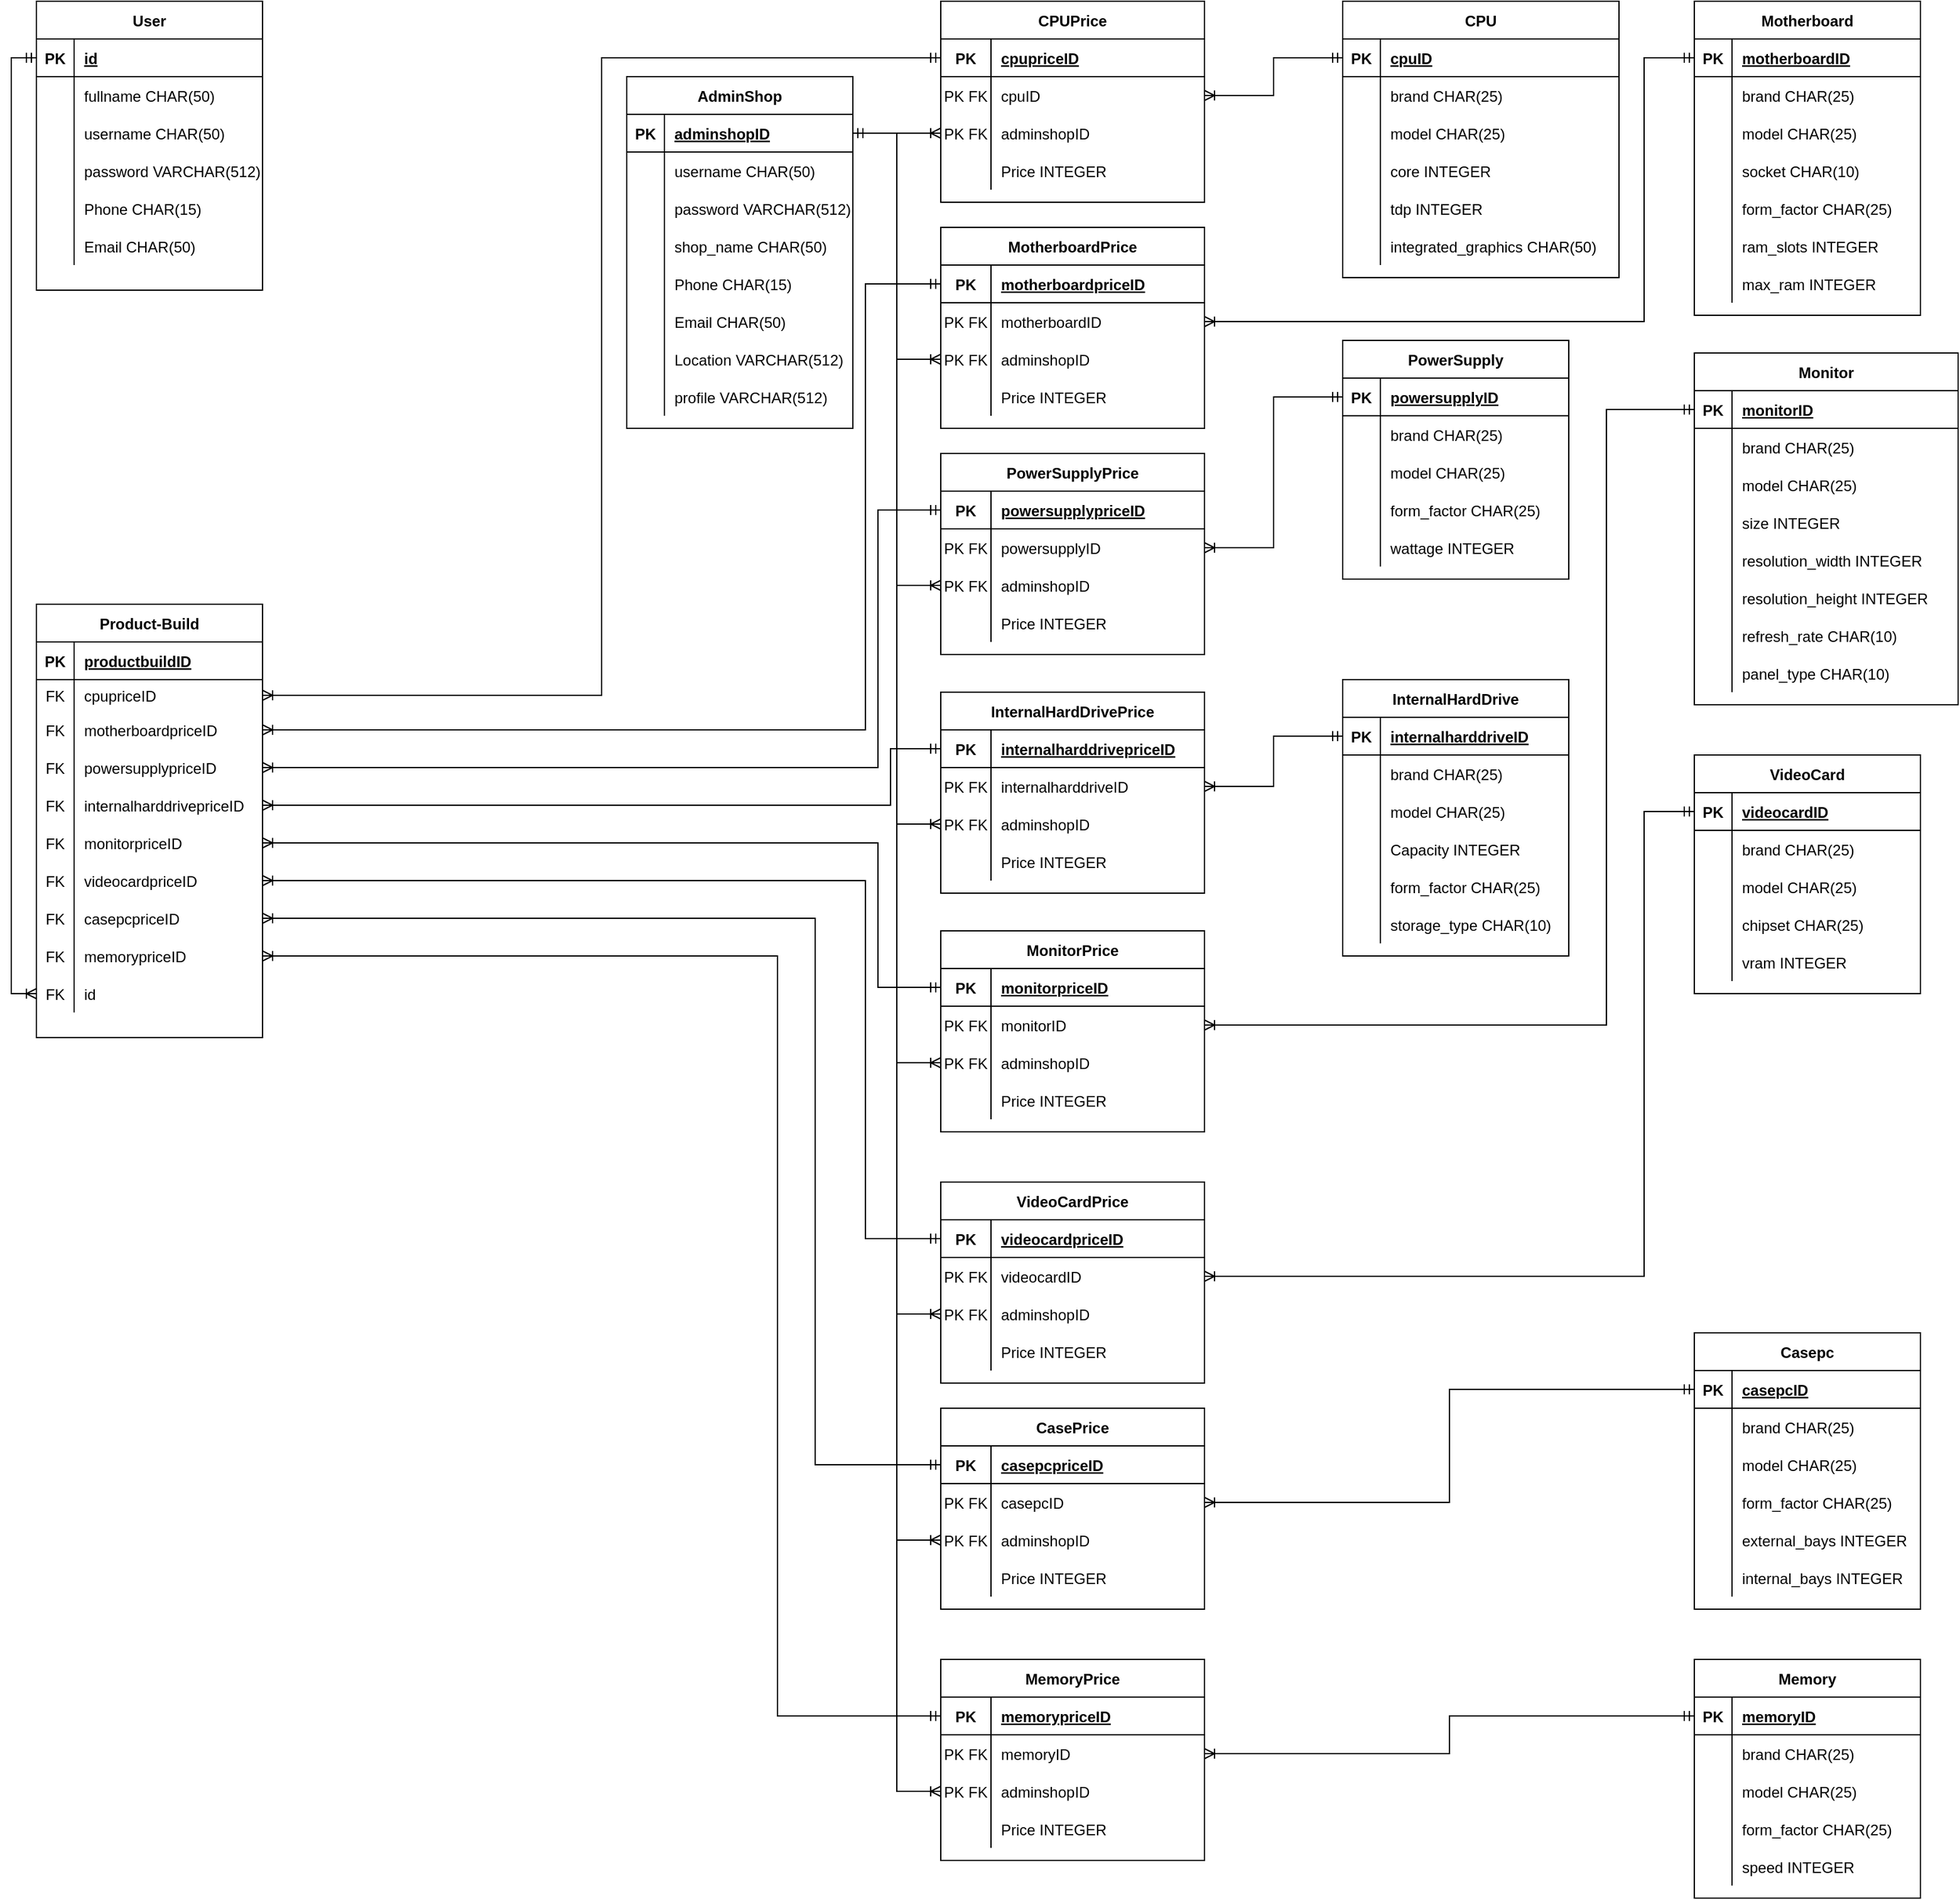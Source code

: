 <mxfile version="14.7.7" type="device"><diagram id="1YdGoK2aVCiKhIfBOL5V" name="Page-1"><mxGraphModel dx="2006" dy="819" grid="1" gridSize="10" guides="1" tooltips="1" connect="1" arrows="1" fold="1" page="1" pageScale="1" pageWidth="1100" pageHeight="850" math="0" shadow="0"><root><mxCell id="0"/><mxCell id="1" parent="0"/><mxCell id="2m4S6AyVafxKIHKsEBZX-1" value="CPU" style="shape=table;startSize=30;container=1;collapsible=1;childLayout=tableLayout;fixedRows=1;rowLines=0;fontStyle=1;align=center;resizeLast=1;" parent="1" vertex="1"><mxGeometry x="40" y="40" width="220" height="220" as="geometry"/></mxCell><mxCell id="2m4S6AyVafxKIHKsEBZX-2" value="" style="shape=partialRectangle;collapsible=0;dropTarget=0;pointerEvents=0;fillColor=none;top=0;left=0;bottom=1;right=0;points=[[0,0.5],[1,0.5]];portConstraint=eastwest;" parent="2m4S6AyVafxKIHKsEBZX-1" vertex="1"><mxGeometry y="30" width="220" height="30" as="geometry"/></mxCell><mxCell id="2m4S6AyVafxKIHKsEBZX-3" value="PK" style="shape=partialRectangle;connectable=0;fillColor=none;top=0;left=0;bottom=0;right=0;fontStyle=1;overflow=hidden;" parent="2m4S6AyVafxKIHKsEBZX-2" vertex="1"><mxGeometry width="30" height="30" as="geometry"/></mxCell><mxCell id="2m4S6AyVafxKIHKsEBZX-4" value="cpuID" style="shape=partialRectangle;connectable=0;fillColor=none;top=0;left=0;bottom=0;right=0;align=left;spacingLeft=6;fontStyle=5;overflow=hidden;" parent="2m4S6AyVafxKIHKsEBZX-2" vertex="1"><mxGeometry x="30" width="190" height="30" as="geometry"/></mxCell><mxCell id="2m4S6AyVafxKIHKsEBZX-5" value="" style="shape=partialRectangle;collapsible=0;dropTarget=0;pointerEvents=0;fillColor=none;top=0;left=0;bottom=0;right=0;points=[[0,0.5],[1,0.5]];portConstraint=eastwest;" parent="2m4S6AyVafxKIHKsEBZX-1" vertex="1"><mxGeometry y="60" width="220" height="30" as="geometry"/></mxCell><mxCell id="2m4S6AyVafxKIHKsEBZX-6" value="" style="shape=partialRectangle;connectable=0;fillColor=none;top=0;left=0;bottom=0;right=0;editable=1;overflow=hidden;" parent="2m4S6AyVafxKIHKsEBZX-5" vertex="1"><mxGeometry width="30" height="30" as="geometry"/></mxCell><mxCell id="2m4S6AyVafxKIHKsEBZX-7" value="brand CHAR(25)" style="shape=partialRectangle;connectable=0;fillColor=none;top=0;left=0;bottom=0;right=0;align=left;spacingLeft=6;overflow=hidden;" parent="2m4S6AyVafxKIHKsEBZX-5" vertex="1"><mxGeometry x="30" width="190" height="30" as="geometry"/></mxCell><mxCell id="2m4S6AyVafxKIHKsEBZX-8" value="" style="shape=partialRectangle;collapsible=0;dropTarget=0;pointerEvents=0;fillColor=none;top=0;left=0;bottom=0;right=0;points=[[0,0.5],[1,0.5]];portConstraint=eastwest;" parent="2m4S6AyVafxKIHKsEBZX-1" vertex="1"><mxGeometry y="90" width="220" height="30" as="geometry"/></mxCell><mxCell id="2m4S6AyVafxKIHKsEBZX-9" value="" style="shape=partialRectangle;connectable=0;fillColor=none;top=0;left=0;bottom=0;right=0;editable=1;overflow=hidden;" parent="2m4S6AyVafxKIHKsEBZX-8" vertex="1"><mxGeometry width="30" height="30" as="geometry"/></mxCell><mxCell id="2m4S6AyVafxKIHKsEBZX-10" value="model CHAR(25)" style="shape=partialRectangle;connectable=0;fillColor=none;top=0;left=0;bottom=0;right=0;align=left;spacingLeft=6;overflow=hidden;" parent="2m4S6AyVafxKIHKsEBZX-8" vertex="1"><mxGeometry x="30" width="190" height="30" as="geometry"/></mxCell><mxCell id="2m4S6AyVafxKIHKsEBZX-11" value="" style="shape=partialRectangle;collapsible=0;dropTarget=0;pointerEvents=0;fillColor=none;top=0;left=0;bottom=0;right=0;points=[[0,0.5],[1,0.5]];portConstraint=eastwest;" parent="2m4S6AyVafxKIHKsEBZX-1" vertex="1"><mxGeometry y="120" width="220" height="30" as="geometry"/></mxCell><mxCell id="2m4S6AyVafxKIHKsEBZX-12" value="" style="shape=partialRectangle;connectable=0;fillColor=none;top=0;left=0;bottom=0;right=0;editable=1;overflow=hidden;" parent="2m4S6AyVafxKIHKsEBZX-11" vertex="1"><mxGeometry width="30" height="30" as="geometry"/></mxCell><mxCell id="2m4S6AyVafxKIHKsEBZX-13" value="core INTEGER" style="shape=partialRectangle;connectable=0;fillColor=none;top=0;left=0;bottom=0;right=0;align=left;spacingLeft=6;overflow=hidden;" parent="2m4S6AyVafxKIHKsEBZX-11" vertex="1"><mxGeometry x="30" width="190" height="30" as="geometry"/></mxCell><mxCell id="2m4S6AyVafxKIHKsEBZX-33" value="" style="shape=partialRectangle;collapsible=0;dropTarget=0;pointerEvents=0;fillColor=none;top=0;left=0;bottom=0;right=0;points=[[0,0.5],[1,0.5]];portConstraint=eastwest;" parent="2m4S6AyVafxKIHKsEBZX-1" vertex="1"><mxGeometry y="150" width="220" height="30" as="geometry"/></mxCell><mxCell id="2m4S6AyVafxKIHKsEBZX-34" value="" style="shape=partialRectangle;connectable=0;fillColor=none;top=0;left=0;bottom=0;right=0;editable=1;overflow=hidden;" parent="2m4S6AyVafxKIHKsEBZX-33" vertex="1"><mxGeometry width="30" height="30" as="geometry"/></mxCell><mxCell id="2m4S6AyVafxKIHKsEBZX-35" value="tdp INTEGER" style="shape=partialRectangle;connectable=0;fillColor=none;top=0;left=0;bottom=0;right=0;align=left;spacingLeft=6;overflow=hidden;" parent="2m4S6AyVafxKIHKsEBZX-33" vertex="1"><mxGeometry x="30" width="190" height="30" as="geometry"/></mxCell><mxCell id="2m4S6AyVafxKIHKsEBZX-14" value="" style="shape=partialRectangle;collapsible=0;dropTarget=0;pointerEvents=0;fillColor=none;top=0;left=0;bottom=0;right=0;points=[[0,0.5],[1,0.5]];portConstraint=eastwest;" parent="2m4S6AyVafxKIHKsEBZX-1" vertex="1"><mxGeometry y="180" width="220" height="30" as="geometry"/></mxCell><mxCell id="2m4S6AyVafxKIHKsEBZX-15" value="" style="shape=partialRectangle;connectable=0;fillColor=none;top=0;left=0;bottom=0;right=0;editable=1;overflow=hidden;" parent="2m4S6AyVafxKIHKsEBZX-14" vertex="1"><mxGeometry width="30" height="30" as="geometry"/></mxCell><mxCell id="2m4S6AyVafxKIHKsEBZX-16" value="integrated_graphics CHAR(50)" style="shape=partialRectangle;connectable=0;fillColor=none;top=0;left=0;bottom=0;right=0;align=left;spacingLeft=6;overflow=hidden;" parent="2m4S6AyVafxKIHKsEBZX-14" vertex="1"><mxGeometry x="30" width="190" height="30" as="geometry"/></mxCell><mxCell id="2m4S6AyVafxKIHKsEBZX-17" value="Motherboard" style="shape=table;startSize=30;container=1;collapsible=1;childLayout=tableLayout;fixedRows=1;rowLines=0;fontStyle=1;align=center;resizeLast=1;" parent="1" vertex="1"><mxGeometry x="320" y="40" width="180" height="250" as="geometry"/></mxCell><mxCell id="2m4S6AyVafxKIHKsEBZX-18" value="" style="shape=partialRectangle;collapsible=0;dropTarget=0;pointerEvents=0;fillColor=none;top=0;left=0;bottom=1;right=0;points=[[0,0.5],[1,0.5]];portConstraint=eastwest;" parent="2m4S6AyVafxKIHKsEBZX-17" vertex="1"><mxGeometry y="30" width="180" height="30" as="geometry"/></mxCell><mxCell id="2m4S6AyVafxKIHKsEBZX-19" value="PK" style="shape=partialRectangle;connectable=0;fillColor=none;top=0;left=0;bottom=0;right=0;fontStyle=1;overflow=hidden;" parent="2m4S6AyVafxKIHKsEBZX-18" vertex="1"><mxGeometry width="30" height="30" as="geometry"/></mxCell><mxCell id="2m4S6AyVafxKIHKsEBZX-20" value="motherboardID" style="shape=partialRectangle;connectable=0;fillColor=none;top=0;left=0;bottom=0;right=0;align=left;spacingLeft=6;fontStyle=5;overflow=hidden;" parent="2m4S6AyVafxKIHKsEBZX-18" vertex="1"><mxGeometry x="30" width="150" height="30" as="geometry"/></mxCell><mxCell id="2m4S6AyVafxKIHKsEBZX-21" value="" style="shape=partialRectangle;collapsible=0;dropTarget=0;pointerEvents=0;fillColor=none;top=0;left=0;bottom=0;right=0;points=[[0,0.5],[1,0.5]];portConstraint=eastwest;" parent="2m4S6AyVafxKIHKsEBZX-17" vertex="1"><mxGeometry y="60" width="180" height="30" as="geometry"/></mxCell><mxCell id="2m4S6AyVafxKIHKsEBZX-22" value="" style="shape=partialRectangle;connectable=0;fillColor=none;top=0;left=0;bottom=0;right=0;editable=1;overflow=hidden;" parent="2m4S6AyVafxKIHKsEBZX-21" vertex="1"><mxGeometry width="30" height="30" as="geometry"/></mxCell><mxCell id="2m4S6AyVafxKIHKsEBZX-23" value="brand CHAR(25)" style="shape=partialRectangle;connectable=0;fillColor=none;top=0;left=0;bottom=0;right=0;align=left;spacingLeft=6;overflow=hidden;" parent="2m4S6AyVafxKIHKsEBZX-21" vertex="1"><mxGeometry x="30" width="150" height="30" as="geometry"/></mxCell><mxCell id="2m4S6AyVafxKIHKsEBZX-24" value="" style="shape=partialRectangle;collapsible=0;dropTarget=0;pointerEvents=0;fillColor=none;top=0;left=0;bottom=0;right=0;points=[[0,0.5],[1,0.5]];portConstraint=eastwest;" parent="2m4S6AyVafxKIHKsEBZX-17" vertex="1"><mxGeometry y="90" width="180" height="30" as="geometry"/></mxCell><mxCell id="2m4S6AyVafxKIHKsEBZX-25" value="" style="shape=partialRectangle;connectable=0;fillColor=none;top=0;left=0;bottom=0;right=0;editable=1;overflow=hidden;" parent="2m4S6AyVafxKIHKsEBZX-24" vertex="1"><mxGeometry width="30" height="30" as="geometry"/></mxCell><mxCell id="2m4S6AyVafxKIHKsEBZX-26" value="model CHAR(25)" style="shape=partialRectangle;connectable=0;fillColor=none;top=0;left=0;bottom=0;right=0;align=left;spacingLeft=6;overflow=hidden;" parent="2m4S6AyVafxKIHKsEBZX-24" vertex="1"><mxGeometry x="30" width="150" height="30" as="geometry"/></mxCell><mxCell id="2m4S6AyVafxKIHKsEBZX-27" value="" style="shape=partialRectangle;collapsible=0;dropTarget=0;pointerEvents=0;fillColor=none;top=0;left=0;bottom=0;right=0;points=[[0,0.5],[1,0.5]];portConstraint=eastwest;" parent="2m4S6AyVafxKIHKsEBZX-17" vertex="1"><mxGeometry y="120" width="180" height="30" as="geometry"/></mxCell><mxCell id="2m4S6AyVafxKIHKsEBZX-28" value="" style="shape=partialRectangle;connectable=0;fillColor=none;top=0;left=0;bottom=0;right=0;editable=1;overflow=hidden;" parent="2m4S6AyVafxKIHKsEBZX-27" vertex="1"><mxGeometry width="30" height="30" as="geometry"/></mxCell><mxCell id="2m4S6AyVafxKIHKsEBZX-29" value="socket CHAR(10)" style="shape=partialRectangle;connectable=0;fillColor=none;top=0;left=0;bottom=0;right=0;align=left;spacingLeft=6;overflow=hidden;" parent="2m4S6AyVafxKIHKsEBZX-27" vertex="1"><mxGeometry x="30" width="150" height="30" as="geometry"/></mxCell><mxCell id="2m4S6AyVafxKIHKsEBZX-30" value="" style="shape=partialRectangle;collapsible=0;dropTarget=0;pointerEvents=0;fillColor=none;top=0;left=0;bottom=0;right=0;points=[[0,0.5],[1,0.5]];portConstraint=eastwest;" parent="2m4S6AyVafxKIHKsEBZX-17" vertex="1"><mxGeometry y="150" width="180" height="30" as="geometry"/></mxCell><mxCell id="2m4S6AyVafxKIHKsEBZX-31" value="" style="shape=partialRectangle;connectable=0;fillColor=none;top=0;left=0;bottom=0;right=0;editable=1;overflow=hidden;" parent="2m4S6AyVafxKIHKsEBZX-30" vertex="1"><mxGeometry width="30" height="30" as="geometry"/></mxCell><mxCell id="2m4S6AyVafxKIHKsEBZX-32" value="form_factor CHAR(25)" style="shape=partialRectangle;connectable=0;fillColor=none;top=0;left=0;bottom=0;right=0;align=left;spacingLeft=6;overflow=hidden;" parent="2m4S6AyVafxKIHKsEBZX-30" vertex="1"><mxGeometry x="30" width="150" height="30" as="geometry"/></mxCell><mxCell id="2m4S6AyVafxKIHKsEBZX-36" value="" style="shape=partialRectangle;collapsible=0;dropTarget=0;pointerEvents=0;fillColor=none;top=0;left=0;bottom=0;right=0;points=[[0,0.5],[1,0.5]];portConstraint=eastwest;" parent="2m4S6AyVafxKIHKsEBZX-17" vertex="1"><mxGeometry y="180" width="180" height="30" as="geometry"/></mxCell><mxCell id="2m4S6AyVafxKIHKsEBZX-37" value="" style="shape=partialRectangle;connectable=0;fillColor=none;top=0;left=0;bottom=0;right=0;editable=1;overflow=hidden;" parent="2m4S6AyVafxKIHKsEBZX-36" vertex="1"><mxGeometry width="30" height="30" as="geometry"/></mxCell><mxCell id="2m4S6AyVafxKIHKsEBZX-38" value="ram_slots INTEGER" style="shape=partialRectangle;connectable=0;fillColor=none;top=0;left=0;bottom=0;right=0;align=left;spacingLeft=6;overflow=hidden;" parent="2m4S6AyVafxKIHKsEBZX-36" vertex="1"><mxGeometry x="30" width="150" height="30" as="geometry"/></mxCell><mxCell id="2m4S6AyVafxKIHKsEBZX-39" value="" style="shape=partialRectangle;collapsible=0;dropTarget=0;pointerEvents=0;fillColor=none;top=0;left=0;bottom=0;right=0;points=[[0,0.5],[1,0.5]];portConstraint=eastwest;" parent="2m4S6AyVafxKIHKsEBZX-17" vertex="1"><mxGeometry y="210" width="180" height="30" as="geometry"/></mxCell><mxCell id="2m4S6AyVafxKIHKsEBZX-40" value="" style="shape=partialRectangle;connectable=0;fillColor=none;top=0;left=0;bottom=0;right=0;editable=1;overflow=hidden;" parent="2m4S6AyVafxKIHKsEBZX-39" vertex="1"><mxGeometry width="30" height="30" as="geometry"/></mxCell><mxCell id="2m4S6AyVafxKIHKsEBZX-41" value="max_ram INTEGER" style="shape=partialRectangle;connectable=0;fillColor=none;top=0;left=0;bottom=0;right=0;align=left;spacingLeft=6;overflow=hidden;" parent="2m4S6AyVafxKIHKsEBZX-39" vertex="1"><mxGeometry x="30" width="150" height="30" as="geometry"/></mxCell><mxCell id="2m4S6AyVafxKIHKsEBZX-99" value="Monitor" style="shape=table;startSize=30;container=1;collapsible=1;childLayout=tableLayout;fixedRows=1;rowLines=0;fontStyle=1;align=center;resizeLast=1;" parent="1" vertex="1"><mxGeometry x="320" y="320" width="210" height="280" as="geometry"/></mxCell><mxCell id="2m4S6AyVafxKIHKsEBZX-100" value="" style="shape=partialRectangle;collapsible=0;dropTarget=0;pointerEvents=0;fillColor=none;top=0;left=0;bottom=1;right=0;points=[[0,0.5],[1,0.5]];portConstraint=eastwest;" parent="2m4S6AyVafxKIHKsEBZX-99" vertex="1"><mxGeometry y="30" width="210" height="30" as="geometry"/></mxCell><mxCell id="2m4S6AyVafxKIHKsEBZX-101" value="PK" style="shape=partialRectangle;connectable=0;fillColor=none;top=0;left=0;bottom=0;right=0;fontStyle=1;overflow=hidden;" parent="2m4S6AyVafxKIHKsEBZX-100" vertex="1"><mxGeometry width="30" height="30" as="geometry"/></mxCell><mxCell id="2m4S6AyVafxKIHKsEBZX-102" value="monitorID" style="shape=partialRectangle;connectable=0;fillColor=none;top=0;left=0;bottom=0;right=0;align=left;spacingLeft=6;fontStyle=5;overflow=hidden;" parent="2m4S6AyVafxKIHKsEBZX-100" vertex="1"><mxGeometry x="30" width="180" height="30" as="geometry"/></mxCell><mxCell id="2m4S6AyVafxKIHKsEBZX-103" value="" style="shape=partialRectangle;collapsible=0;dropTarget=0;pointerEvents=0;fillColor=none;top=0;left=0;bottom=0;right=0;points=[[0,0.5],[1,0.5]];portConstraint=eastwest;" parent="2m4S6AyVafxKIHKsEBZX-99" vertex="1"><mxGeometry y="60" width="210" height="30" as="geometry"/></mxCell><mxCell id="2m4S6AyVafxKIHKsEBZX-104" value="" style="shape=partialRectangle;connectable=0;fillColor=none;top=0;left=0;bottom=0;right=0;editable=1;overflow=hidden;" parent="2m4S6AyVafxKIHKsEBZX-103" vertex="1"><mxGeometry width="30" height="30" as="geometry"/></mxCell><mxCell id="2m4S6AyVafxKIHKsEBZX-105" value="brand CHAR(25)" style="shape=partialRectangle;connectable=0;fillColor=none;top=0;left=0;bottom=0;right=0;align=left;spacingLeft=6;overflow=hidden;" parent="2m4S6AyVafxKIHKsEBZX-103" vertex="1"><mxGeometry x="30" width="180" height="30" as="geometry"/></mxCell><mxCell id="2m4S6AyVafxKIHKsEBZX-106" value="" style="shape=partialRectangle;collapsible=0;dropTarget=0;pointerEvents=0;fillColor=none;top=0;left=0;bottom=0;right=0;points=[[0,0.5],[1,0.5]];portConstraint=eastwest;" parent="2m4S6AyVafxKIHKsEBZX-99" vertex="1"><mxGeometry y="90" width="210" height="30" as="geometry"/></mxCell><mxCell id="2m4S6AyVafxKIHKsEBZX-107" value="" style="shape=partialRectangle;connectable=0;fillColor=none;top=0;left=0;bottom=0;right=0;editable=1;overflow=hidden;" parent="2m4S6AyVafxKIHKsEBZX-106" vertex="1"><mxGeometry width="30" height="30" as="geometry"/></mxCell><mxCell id="2m4S6AyVafxKIHKsEBZX-108" value="model CHAR(25)" style="shape=partialRectangle;connectable=0;fillColor=none;top=0;left=0;bottom=0;right=0;align=left;spacingLeft=6;overflow=hidden;" parent="2m4S6AyVafxKIHKsEBZX-106" vertex="1"><mxGeometry x="30" width="180" height="30" as="geometry"/></mxCell><mxCell id="2m4S6AyVafxKIHKsEBZX-109" value="" style="shape=partialRectangle;collapsible=0;dropTarget=0;pointerEvents=0;fillColor=none;top=0;left=0;bottom=0;right=0;points=[[0,0.5],[1,0.5]];portConstraint=eastwest;" parent="2m4S6AyVafxKIHKsEBZX-99" vertex="1"><mxGeometry y="120" width="210" height="30" as="geometry"/></mxCell><mxCell id="2m4S6AyVafxKIHKsEBZX-110" value="" style="shape=partialRectangle;connectable=0;fillColor=none;top=0;left=0;bottom=0;right=0;editable=1;overflow=hidden;" parent="2m4S6AyVafxKIHKsEBZX-109" vertex="1"><mxGeometry width="30" height="30" as="geometry"/></mxCell><mxCell id="2m4S6AyVafxKIHKsEBZX-111" value="size INTEGER" style="shape=partialRectangle;connectable=0;fillColor=none;top=0;left=0;bottom=0;right=0;align=left;spacingLeft=6;overflow=hidden;" parent="2m4S6AyVafxKIHKsEBZX-109" vertex="1"><mxGeometry x="30" width="180" height="30" as="geometry"/></mxCell><mxCell id="2m4S6AyVafxKIHKsEBZX-112" value="" style="shape=partialRectangle;collapsible=0;dropTarget=0;pointerEvents=0;fillColor=none;top=0;left=0;bottom=0;right=0;points=[[0,0.5],[1,0.5]];portConstraint=eastwest;" parent="2m4S6AyVafxKIHKsEBZX-99" vertex="1"><mxGeometry y="150" width="210" height="30" as="geometry"/></mxCell><mxCell id="2m4S6AyVafxKIHKsEBZX-113" value="" style="shape=partialRectangle;connectable=0;fillColor=none;top=0;left=0;bottom=0;right=0;editable=1;overflow=hidden;" parent="2m4S6AyVafxKIHKsEBZX-112" vertex="1"><mxGeometry width="30" height="30" as="geometry"/></mxCell><mxCell id="2m4S6AyVafxKIHKsEBZX-114" value="resolution_width INTEGER" style="shape=partialRectangle;connectable=0;fillColor=none;top=0;left=0;bottom=0;right=0;align=left;spacingLeft=6;overflow=hidden;" parent="2m4S6AyVafxKIHKsEBZX-112" vertex="1"><mxGeometry x="30" width="180" height="30" as="geometry"/></mxCell><mxCell id="2m4S6AyVafxKIHKsEBZX-115" value="" style="shape=partialRectangle;collapsible=0;dropTarget=0;pointerEvents=0;fillColor=none;top=0;left=0;bottom=0;right=0;points=[[0,0.5],[1,0.5]];portConstraint=eastwest;" parent="2m4S6AyVafxKIHKsEBZX-99" vertex="1"><mxGeometry y="180" width="210" height="30" as="geometry"/></mxCell><mxCell id="2m4S6AyVafxKIHKsEBZX-116" value="" style="shape=partialRectangle;connectable=0;fillColor=none;top=0;left=0;bottom=0;right=0;editable=1;overflow=hidden;" parent="2m4S6AyVafxKIHKsEBZX-115" vertex="1"><mxGeometry width="30" height="30" as="geometry"/></mxCell><mxCell id="2m4S6AyVafxKIHKsEBZX-117" value="resolution_height INTEGER" style="shape=partialRectangle;connectable=0;fillColor=none;top=0;left=0;bottom=0;right=0;align=left;spacingLeft=6;overflow=hidden;" parent="2m4S6AyVafxKIHKsEBZX-115" vertex="1"><mxGeometry x="30" width="180" height="30" as="geometry"/></mxCell><mxCell id="2m4S6AyVafxKIHKsEBZX-118" value="" style="shape=partialRectangle;collapsible=0;dropTarget=0;pointerEvents=0;fillColor=none;top=0;left=0;bottom=0;right=0;points=[[0,0.5],[1,0.5]];portConstraint=eastwest;" parent="2m4S6AyVafxKIHKsEBZX-99" vertex="1"><mxGeometry y="210" width="210" height="30" as="geometry"/></mxCell><mxCell id="2m4S6AyVafxKIHKsEBZX-119" value="" style="shape=partialRectangle;connectable=0;fillColor=none;top=0;left=0;bottom=0;right=0;editable=1;overflow=hidden;" parent="2m4S6AyVafxKIHKsEBZX-118" vertex="1"><mxGeometry width="30" height="30" as="geometry"/></mxCell><mxCell id="2m4S6AyVafxKIHKsEBZX-120" value="refresh_rate CHAR(10)" style="shape=partialRectangle;connectable=0;fillColor=none;top=0;left=0;bottom=0;right=0;align=left;spacingLeft=6;overflow=hidden;" parent="2m4S6AyVafxKIHKsEBZX-118" vertex="1"><mxGeometry x="30" width="180" height="30" as="geometry"/></mxCell><mxCell id="2m4S6AyVafxKIHKsEBZX-121" value="" style="shape=partialRectangle;collapsible=0;dropTarget=0;pointerEvents=0;fillColor=none;top=0;left=0;bottom=0;right=0;points=[[0,0.5],[1,0.5]];portConstraint=eastwest;" parent="2m4S6AyVafxKIHKsEBZX-99" vertex="1"><mxGeometry y="240" width="210" height="30" as="geometry"/></mxCell><mxCell id="2m4S6AyVafxKIHKsEBZX-122" value="" style="shape=partialRectangle;connectable=0;fillColor=none;top=0;left=0;bottom=0;right=0;editable=1;overflow=hidden;" parent="2m4S6AyVafxKIHKsEBZX-121" vertex="1"><mxGeometry width="30" height="30" as="geometry"/></mxCell><mxCell id="2m4S6AyVafxKIHKsEBZX-123" value="panel_type CHAR(10)" style="shape=partialRectangle;connectable=0;fillColor=none;top=0;left=0;bottom=0;right=0;align=left;spacingLeft=6;overflow=hidden;" parent="2m4S6AyVafxKIHKsEBZX-121" vertex="1"><mxGeometry x="30" width="180" height="30" as="geometry"/></mxCell><mxCell id="2m4S6AyVafxKIHKsEBZX-64" value="VideoCard" style="shape=table;startSize=30;container=1;collapsible=1;childLayout=tableLayout;fixedRows=1;rowLines=0;fontStyle=1;align=center;resizeLast=1;" parent="1" vertex="1"><mxGeometry x="320" y="640" width="180" height="190" as="geometry"/></mxCell><mxCell id="2m4S6AyVafxKIHKsEBZX-65" value="" style="shape=partialRectangle;collapsible=0;dropTarget=0;pointerEvents=0;fillColor=none;top=0;left=0;bottom=1;right=0;points=[[0,0.5],[1,0.5]];portConstraint=eastwest;" parent="2m4S6AyVafxKIHKsEBZX-64" vertex="1"><mxGeometry y="30" width="180" height="30" as="geometry"/></mxCell><mxCell id="2m4S6AyVafxKIHKsEBZX-66" value="PK" style="shape=partialRectangle;connectable=0;fillColor=none;top=0;left=0;bottom=0;right=0;fontStyle=1;overflow=hidden;" parent="2m4S6AyVafxKIHKsEBZX-65" vertex="1"><mxGeometry width="30" height="30" as="geometry"/></mxCell><mxCell id="2m4S6AyVafxKIHKsEBZX-67" value="videocardID" style="shape=partialRectangle;connectable=0;fillColor=none;top=0;left=0;bottom=0;right=0;align=left;spacingLeft=6;fontStyle=5;overflow=hidden;" parent="2m4S6AyVafxKIHKsEBZX-65" vertex="1"><mxGeometry x="30" width="150" height="30" as="geometry"/></mxCell><mxCell id="2m4S6AyVafxKIHKsEBZX-68" value="" style="shape=partialRectangle;collapsible=0;dropTarget=0;pointerEvents=0;fillColor=none;top=0;left=0;bottom=0;right=0;points=[[0,0.5],[1,0.5]];portConstraint=eastwest;" parent="2m4S6AyVafxKIHKsEBZX-64" vertex="1"><mxGeometry y="60" width="180" height="30" as="geometry"/></mxCell><mxCell id="2m4S6AyVafxKIHKsEBZX-69" value="" style="shape=partialRectangle;connectable=0;fillColor=none;top=0;left=0;bottom=0;right=0;editable=1;overflow=hidden;" parent="2m4S6AyVafxKIHKsEBZX-68" vertex="1"><mxGeometry width="30" height="30" as="geometry"/></mxCell><mxCell id="2m4S6AyVafxKIHKsEBZX-70" value="brand CHAR(25)" style="shape=partialRectangle;connectable=0;fillColor=none;top=0;left=0;bottom=0;right=0;align=left;spacingLeft=6;overflow=hidden;" parent="2m4S6AyVafxKIHKsEBZX-68" vertex="1"><mxGeometry x="30" width="150" height="30" as="geometry"/></mxCell><mxCell id="2m4S6AyVafxKIHKsEBZX-71" value="" style="shape=partialRectangle;collapsible=0;dropTarget=0;pointerEvents=0;fillColor=none;top=0;left=0;bottom=0;right=0;points=[[0,0.5],[1,0.5]];portConstraint=eastwest;" parent="2m4S6AyVafxKIHKsEBZX-64" vertex="1"><mxGeometry y="90" width="180" height="30" as="geometry"/></mxCell><mxCell id="2m4S6AyVafxKIHKsEBZX-72" value="" style="shape=partialRectangle;connectable=0;fillColor=none;top=0;left=0;bottom=0;right=0;editable=1;overflow=hidden;" parent="2m4S6AyVafxKIHKsEBZX-71" vertex="1"><mxGeometry width="30" height="30" as="geometry"/></mxCell><mxCell id="2m4S6AyVafxKIHKsEBZX-73" value="model CHAR(25)" style="shape=partialRectangle;connectable=0;fillColor=none;top=0;left=0;bottom=0;right=0;align=left;spacingLeft=6;overflow=hidden;" parent="2m4S6AyVafxKIHKsEBZX-71" vertex="1"><mxGeometry x="30" width="150" height="30" as="geometry"/></mxCell><mxCell id="2m4S6AyVafxKIHKsEBZX-74" value="" style="shape=partialRectangle;collapsible=0;dropTarget=0;pointerEvents=0;fillColor=none;top=0;left=0;bottom=0;right=0;points=[[0,0.5],[1,0.5]];portConstraint=eastwest;" parent="2m4S6AyVafxKIHKsEBZX-64" vertex="1"><mxGeometry y="120" width="180" height="30" as="geometry"/></mxCell><mxCell id="2m4S6AyVafxKIHKsEBZX-75" value="" style="shape=partialRectangle;connectable=0;fillColor=none;top=0;left=0;bottom=0;right=0;editable=1;overflow=hidden;" parent="2m4S6AyVafxKIHKsEBZX-74" vertex="1"><mxGeometry width="30" height="30" as="geometry"/></mxCell><mxCell id="2m4S6AyVafxKIHKsEBZX-76" value="chipset CHAR(25)" style="shape=partialRectangle;connectable=0;fillColor=none;top=0;left=0;bottom=0;right=0;align=left;spacingLeft=6;overflow=hidden;" parent="2m4S6AyVafxKIHKsEBZX-74" vertex="1"><mxGeometry x="30" width="150" height="30" as="geometry"/></mxCell><mxCell id="2m4S6AyVafxKIHKsEBZX-77" value="" style="shape=partialRectangle;collapsible=0;dropTarget=0;pointerEvents=0;fillColor=none;top=0;left=0;bottom=0;right=0;points=[[0,0.5],[1,0.5]];portConstraint=eastwest;" parent="2m4S6AyVafxKIHKsEBZX-64" vertex="1"><mxGeometry y="150" width="180" height="30" as="geometry"/></mxCell><mxCell id="2m4S6AyVafxKIHKsEBZX-78" value="" style="shape=partialRectangle;connectable=0;fillColor=none;top=0;left=0;bottom=0;right=0;editable=1;overflow=hidden;" parent="2m4S6AyVafxKIHKsEBZX-77" vertex="1"><mxGeometry width="30" height="30" as="geometry"/></mxCell><mxCell id="2m4S6AyVafxKIHKsEBZX-79" value="vram INTEGER" style="shape=partialRectangle;connectable=0;fillColor=none;top=0;left=0;bottom=0;right=0;align=left;spacingLeft=6;overflow=hidden;" parent="2m4S6AyVafxKIHKsEBZX-77" vertex="1"><mxGeometry x="30" width="150" height="30" as="geometry"/></mxCell><mxCell id="2m4S6AyVafxKIHKsEBZX-146" value="CPUPrice" style="shape=table;startSize=30;container=1;collapsible=1;childLayout=tableLayout;fixedRows=1;rowLines=0;fontStyle=1;align=center;resizeLast=1;" parent="1" vertex="1"><mxGeometry x="-280" y="40" width="210" height="160" as="geometry"/></mxCell><mxCell id="2m4S6AyVafxKIHKsEBZX-147" value="" style="shape=partialRectangle;collapsible=0;dropTarget=0;pointerEvents=0;fillColor=none;top=0;left=0;bottom=1;right=0;points=[[0,0.5],[1,0.5]];portConstraint=eastwest;" parent="2m4S6AyVafxKIHKsEBZX-146" vertex="1"><mxGeometry y="30" width="210" height="30" as="geometry"/></mxCell><mxCell id="2m4S6AyVafxKIHKsEBZX-148" value="PK" style="shape=partialRectangle;connectable=0;fillColor=none;top=0;left=0;bottom=0;right=0;fontStyle=1;overflow=hidden;" parent="2m4S6AyVafxKIHKsEBZX-147" vertex="1"><mxGeometry width="40" height="30" as="geometry"/></mxCell><mxCell id="2m4S6AyVafxKIHKsEBZX-149" value="cpupriceID" style="shape=partialRectangle;connectable=0;fillColor=none;top=0;left=0;bottom=0;right=0;align=left;spacingLeft=6;fontStyle=5;overflow=hidden;" parent="2m4S6AyVafxKIHKsEBZX-147" vertex="1"><mxGeometry x="40" width="170" height="30" as="geometry"/></mxCell><mxCell id="2m4S6AyVafxKIHKsEBZX-150" value="" style="shape=partialRectangle;collapsible=0;dropTarget=0;pointerEvents=0;fillColor=none;top=0;left=0;bottom=0;right=0;points=[[0,0.5],[1,0.5]];portConstraint=eastwest;" parent="2m4S6AyVafxKIHKsEBZX-146" vertex="1"><mxGeometry y="60" width="210" height="30" as="geometry"/></mxCell><mxCell id="2m4S6AyVafxKIHKsEBZX-151" value="PK FK" style="shape=partialRectangle;connectable=0;fillColor=none;top=0;left=0;bottom=0;right=0;editable=1;overflow=hidden;" parent="2m4S6AyVafxKIHKsEBZX-150" vertex="1"><mxGeometry width="40" height="30" as="geometry"/></mxCell><mxCell id="2m4S6AyVafxKIHKsEBZX-152" value="cpuID" style="shape=partialRectangle;connectable=0;fillColor=none;top=0;left=0;bottom=0;right=0;align=left;spacingLeft=6;overflow=hidden;" parent="2m4S6AyVafxKIHKsEBZX-150" vertex="1"><mxGeometry x="40" width="170" height="30" as="geometry"/></mxCell><mxCell id="2m4S6AyVafxKIHKsEBZX-153" value="" style="shape=partialRectangle;collapsible=0;dropTarget=0;pointerEvents=0;fillColor=none;top=0;left=0;bottom=0;right=0;points=[[0,0.5],[1,0.5]];portConstraint=eastwest;" parent="2m4S6AyVafxKIHKsEBZX-146" vertex="1"><mxGeometry y="90" width="210" height="30" as="geometry"/></mxCell><mxCell id="2m4S6AyVafxKIHKsEBZX-154" value="PK FK" style="shape=partialRectangle;connectable=0;fillColor=none;top=0;left=0;bottom=0;right=0;editable=1;overflow=hidden;" parent="2m4S6AyVafxKIHKsEBZX-153" vertex="1"><mxGeometry width="40" height="30" as="geometry"/></mxCell><mxCell id="2m4S6AyVafxKIHKsEBZX-155" value="adminshopID" style="shape=partialRectangle;connectable=0;fillColor=none;top=0;left=0;bottom=0;right=0;align=left;spacingLeft=6;overflow=hidden;" parent="2m4S6AyVafxKIHKsEBZX-153" vertex="1"><mxGeometry x="40" width="170" height="30" as="geometry"/></mxCell><mxCell id="2m4S6AyVafxKIHKsEBZX-156" value="" style="shape=partialRectangle;collapsible=0;dropTarget=0;pointerEvents=0;fillColor=none;top=0;left=0;bottom=0;right=0;points=[[0,0.5],[1,0.5]];portConstraint=eastwest;" parent="2m4S6AyVafxKIHKsEBZX-146" vertex="1"><mxGeometry y="120" width="210" height="30" as="geometry"/></mxCell><mxCell id="2m4S6AyVafxKIHKsEBZX-157" value="" style="shape=partialRectangle;connectable=0;fillColor=none;top=0;left=0;bottom=0;right=0;editable=1;overflow=hidden;" parent="2m4S6AyVafxKIHKsEBZX-156" vertex="1"><mxGeometry width="40" height="30" as="geometry"/></mxCell><mxCell id="2m4S6AyVafxKIHKsEBZX-158" value="Price INTEGER" style="shape=partialRectangle;connectable=0;fillColor=none;top=0;left=0;bottom=0;right=0;align=left;spacingLeft=6;overflow=hidden;" parent="2m4S6AyVafxKIHKsEBZX-156" vertex="1"><mxGeometry x="40" width="170" height="30" as="geometry"/></mxCell><mxCell id="2m4S6AyVafxKIHKsEBZX-161" style="edgeStyle=orthogonalEdgeStyle;rounded=0;orthogonalLoop=1;jettySize=auto;html=1;entryX=0;entryY=0.5;entryDx=0;entryDy=0;startArrow=ERmandOne;startFill=0;endArrow=ERoneToMany;endFill=0;" parent="1" source="2m4S6AyVafxKIHKsEBZX-125" target="2m4S6AyVafxKIHKsEBZX-153" edge="1"><mxGeometry relative="1" as="geometry"/></mxCell><mxCell id="2m4S6AyVafxKIHKsEBZX-162" style="edgeStyle=orthogonalEdgeStyle;rounded=0;orthogonalLoop=1;jettySize=auto;html=1;entryX=1;entryY=0.5;entryDx=0;entryDy=0;startArrow=ERmandOne;startFill=0;endArrow=ERoneToMany;endFill=0;" parent="1" source="2m4S6AyVafxKIHKsEBZX-2" target="2m4S6AyVafxKIHKsEBZX-150" edge="1"><mxGeometry relative="1" as="geometry"/></mxCell><mxCell id="2m4S6AyVafxKIHKsEBZX-176" value="PowerSupplyPrice" style="shape=table;startSize=30;container=1;collapsible=1;childLayout=tableLayout;fixedRows=1;rowLines=0;fontStyle=1;align=center;resizeLast=1;" parent="1" vertex="1"><mxGeometry x="-280" y="400" width="210" height="160" as="geometry"/></mxCell><mxCell id="2m4S6AyVafxKIHKsEBZX-177" value="" style="shape=partialRectangle;collapsible=0;dropTarget=0;pointerEvents=0;fillColor=none;top=0;left=0;bottom=1;right=0;points=[[0,0.5],[1,0.5]];portConstraint=eastwest;" parent="2m4S6AyVafxKIHKsEBZX-176" vertex="1"><mxGeometry y="30" width="210" height="30" as="geometry"/></mxCell><mxCell id="2m4S6AyVafxKIHKsEBZX-178" value="PK" style="shape=partialRectangle;connectable=0;fillColor=none;top=0;left=0;bottom=0;right=0;fontStyle=1;overflow=hidden;" parent="2m4S6AyVafxKIHKsEBZX-177" vertex="1"><mxGeometry width="40" height="30" as="geometry"/></mxCell><mxCell id="2m4S6AyVafxKIHKsEBZX-179" value="powersupplypriceID" style="shape=partialRectangle;connectable=0;fillColor=none;top=0;left=0;bottom=0;right=0;align=left;spacingLeft=6;fontStyle=5;overflow=hidden;" parent="2m4S6AyVafxKIHKsEBZX-177" vertex="1"><mxGeometry x="40" width="170" height="30" as="geometry"/></mxCell><mxCell id="2m4S6AyVafxKIHKsEBZX-180" value="" style="shape=partialRectangle;collapsible=0;dropTarget=0;pointerEvents=0;fillColor=none;top=0;left=0;bottom=0;right=0;points=[[0,0.5],[1,0.5]];portConstraint=eastwest;" parent="2m4S6AyVafxKIHKsEBZX-176" vertex="1"><mxGeometry y="60" width="210" height="30" as="geometry"/></mxCell><mxCell id="2m4S6AyVafxKIHKsEBZX-181" value="PK FK" style="shape=partialRectangle;connectable=0;fillColor=none;top=0;left=0;bottom=0;right=0;editable=1;overflow=hidden;" parent="2m4S6AyVafxKIHKsEBZX-180" vertex="1"><mxGeometry width="40" height="30" as="geometry"/></mxCell><mxCell id="2m4S6AyVafxKIHKsEBZX-182" value="powersupplyID" style="shape=partialRectangle;connectable=0;fillColor=none;top=0;left=0;bottom=0;right=0;align=left;spacingLeft=6;overflow=hidden;" parent="2m4S6AyVafxKIHKsEBZX-180" vertex="1"><mxGeometry x="40" width="170" height="30" as="geometry"/></mxCell><mxCell id="2m4S6AyVafxKIHKsEBZX-183" value="" style="shape=partialRectangle;collapsible=0;dropTarget=0;pointerEvents=0;fillColor=none;top=0;left=0;bottom=0;right=0;points=[[0,0.5],[1,0.5]];portConstraint=eastwest;" parent="2m4S6AyVafxKIHKsEBZX-176" vertex="1"><mxGeometry y="90" width="210" height="30" as="geometry"/></mxCell><mxCell id="2m4S6AyVafxKIHKsEBZX-184" value="PK FK" style="shape=partialRectangle;connectable=0;fillColor=none;top=0;left=0;bottom=0;right=0;editable=1;overflow=hidden;" parent="2m4S6AyVafxKIHKsEBZX-183" vertex="1"><mxGeometry width="40" height="30" as="geometry"/></mxCell><mxCell id="2m4S6AyVafxKIHKsEBZX-185" value="adminshopID" style="shape=partialRectangle;connectable=0;fillColor=none;top=0;left=0;bottom=0;right=0;align=left;spacingLeft=6;overflow=hidden;" parent="2m4S6AyVafxKIHKsEBZX-183" vertex="1"><mxGeometry x="40" width="170" height="30" as="geometry"/></mxCell><mxCell id="2m4S6AyVafxKIHKsEBZX-186" value="" style="shape=partialRectangle;collapsible=0;dropTarget=0;pointerEvents=0;fillColor=none;top=0;left=0;bottom=0;right=0;points=[[0,0.5],[1,0.5]];portConstraint=eastwest;" parent="2m4S6AyVafxKIHKsEBZX-176" vertex="1"><mxGeometry y="120" width="210" height="30" as="geometry"/></mxCell><mxCell id="2m4S6AyVafxKIHKsEBZX-187" value="" style="shape=partialRectangle;connectable=0;fillColor=none;top=0;left=0;bottom=0;right=0;editable=1;overflow=hidden;" parent="2m4S6AyVafxKIHKsEBZX-186" vertex="1"><mxGeometry width="40" height="30" as="geometry"/></mxCell><mxCell id="2m4S6AyVafxKIHKsEBZX-188" value="Price INTEGER" style="shape=partialRectangle;connectable=0;fillColor=none;top=0;left=0;bottom=0;right=0;align=left;spacingLeft=6;overflow=hidden;" parent="2m4S6AyVafxKIHKsEBZX-186" vertex="1"><mxGeometry x="40" width="170" height="30" as="geometry"/></mxCell><mxCell id="2m4S6AyVafxKIHKsEBZX-163" value="MotherboardPrice" style="shape=table;startSize=30;container=1;collapsible=1;childLayout=tableLayout;fixedRows=1;rowLines=0;fontStyle=1;align=center;resizeLast=1;" parent="1" vertex="1"><mxGeometry x="-280" y="220" width="210" height="160" as="geometry"/></mxCell><mxCell id="2m4S6AyVafxKIHKsEBZX-164" value="" style="shape=partialRectangle;collapsible=0;dropTarget=0;pointerEvents=0;fillColor=none;top=0;left=0;bottom=1;right=0;points=[[0,0.5],[1,0.5]];portConstraint=eastwest;" parent="2m4S6AyVafxKIHKsEBZX-163" vertex="1"><mxGeometry y="30" width="210" height="30" as="geometry"/></mxCell><mxCell id="2m4S6AyVafxKIHKsEBZX-165" value="PK" style="shape=partialRectangle;connectable=0;fillColor=none;top=0;left=0;bottom=0;right=0;fontStyle=1;overflow=hidden;" parent="2m4S6AyVafxKIHKsEBZX-164" vertex="1"><mxGeometry width="40" height="30" as="geometry"/></mxCell><mxCell id="2m4S6AyVafxKIHKsEBZX-166" value="motherboardpriceID" style="shape=partialRectangle;connectable=0;fillColor=none;top=0;left=0;bottom=0;right=0;align=left;spacingLeft=6;fontStyle=5;overflow=hidden;" parent="2m4S6AyVafxKIHKsEBZX-164" vertex="1"><mxGeometry x="40" width="170" height="30" as="geometry"/></mxCell><mxCell id="2m4S6AyVafxKIHKsEBZX-167" value="" style="shape=partialRectangle;collapsible=0;dropTarget=0;pointerEvents=0;fillColor=none;top=0;left=0;bottom=0;right=0;points=[[0,0.5],[1,0.5]];portConstraint=eastwest;" parent="2m4S6AyVafxKIHKsEBZX-163" vertex="1"><mxGeometry y="60" width="210" height="30" as="geometry"/></mxCell><mxCell id="2m4S6AyVafxKIHKsEBZX-168" value="PK FK" style="shape=partialRectangle;connectable=0;fillColor=none;top=0;left=0;bottom=0;right=0;editable=1;overflow=hidden;" parent="2m4S6AyVafxKIHKsEBZX-167" vertex="1"><mxGeometry width="40" height="30" as="geometry"/></mxCell><mxCell id="2m4S6AyVafxKIHKsEBZX-169" value="motherboardID" style="shape=partialRectangle;connectable=0;fillColor=none;top=0;left=0;bottom=0;right=0;align=left;spacingLeft=6;overflow=hidden;" parent="2m4S6AyVafxKIHKsEBZX-167" vertex="1"><mxGeometry x="40" width="170" height="30" as="geometry"/></mxCell><mxCell id="2m4S6AyVafxKIHKsEBZX-170" value="" style="shape=partialRectangle;collapsible=0;dropTarget=0;pointerEvents=0;fillColor=none;top=0;left=0;bottom=0;right=0;points=[[0,0.5],[1,0.5]];portConstraint=eastwest;" parent="2m4S6AyVafxKIHKsEBZX-163" vertex="1"><mxGeometry y="90" width="210" height="30" as="geometry"/></mxCell><mxCell id="2m4S6AyVafxKIHKsEBZX-171" value="PK FK" style="shape=partialRectangle;connectable=0;fillColor=none;top=0;left=0;bottom=0;right=0;editable=1;overflow=hidden;" parent="2m4S6AyVafxKIHKsEBZX-170" vertex="1"><mxGeometry width="40" height="30" as="geometry"/></mxCell><mxCell id="2m4S6AyVafxKIHKsEBZX-172" value="adminshopID" style="shape=partialRectangle;connectable=0;fillColor=none;top=0;left=0;bottom=0;right=0;align=left;spacingLeft=6;overflow=hidden;" parent="2m4S6AyVafxKIHKsEBZX-170" vertex="1"><mxGeometry x="40" width="170" height="30" as="geometry"/></mxCell><mxCell id="2m4S6AyVafxKIHKsEBZX-173" value="" style="shape=partialRectangle;collapsible=0;dropTarget=0;pointerEvents=0;fillColor=none;top=0;left=0;bottom=0;right=0;points=[[0,0.5],[1,0.5]];portConstraint=eastwest;" parent="2m4S6AyVafxKIHKsEBZX-163" vertex="1"><mxGeometry y="120" width="210" height="30" as="geometry"/></mxCell><mxCell id="2m4S6AyVafxKIHKsEBZX-174" value="" style="shape=partialRectangle;connectable=0;fillColor=none;top=0;left=0;bottom=0;right=0;editable=1;overflow=hidden;" parent="2m4S6AyVafxKIHKsEBZX-173" vertex="1"><mxGeometry width="40" height="30" as="geometry"/></mxCell><mxCell id="2m4S6AyVafxKIHKsEBZX-175" value="Price INTEGER" style="shape=partialRectangle;connectable=0;fillColor=none;top=0;left=0;bottom=0;right=0;align=left;spacingLeft=6;overflow=hidden;" parent="2m4S6AyVafxKIHKsEBZX-173" vertex="1"><mxGeometry x="40" width="170" height="30" as="geometry"/></mxCell><mxCell id="2m4S6AyVafxKIHKsEBZX-189" value="InternalHardDrivePrice" style="shape=table;startSize=30;container=1;collapsible=1;childLayout=tableLayout;fixedRows=1;rowLines=0;fontStyle=1;align=center;resizeLast=1;" parent="1" vertex="1"><mxGeometry x="-280" y="590" width="210" height="160" as="geometry"/></mxCell><mxCell id="2m4S6AyVafxKIHKsEBZX-190" value="" style="shape=partialRectangle;collapsible=0;dropTarget=0;pointerEvents=0;fillColor=none;top=0;left=0;bottom=1;right=0;points=[[0,0.5],[1,0.5]];portConstraint=eastwest;" parent="2m4S6AyVafxKIHKsEBZX-189" vertex="1"><mxGeometry y="30" width="210" height="30" as="geometry"/></mxCell><mxCell id="2m4S6AyVafxKIHKsEBZX-191" value="PK" style="shape=partialRectangle;connectable=0;fillColor=none;top=0;left=0;bottom=0;right=0;fontStyle=1;overflow=hidden;" parent="2m4S6AyVafxKIHKsEBZX-190" vertex="1"><mxGeometry width="40" height="30" as="geometry"/></mxCell><mxCell id="2m4S6AyVafxKIHKsEBZX-192" value="internalharddrivepriceID" style="shape=partialRectangle;connectable=0;fillColor=none;top=0;left=0;bottom=0;right=0;align=left;spacingLeft=6;fontStyle=5;overflow=hidden;" parent="2m4S6AyVafxKIHKsEBZX-190" vertex="1"><mxGeometry x="40" width="170" height="30" as="geometry"/></mxCell><mxCell id="2m4S6AyVafxKIHKsEBZX-193" value="" style="shape=partialRectangle;collapsible=0;dropTarget=0;pointerEvents=0;fillColor=none;top=0;left=0;bottom=0;right=0;points=[[0,0.5],[1,0.5]];portConstraint=eastwest;" parent="2m4S6AyVafxKIHKsEBZX-189" vertex="1"><mxGeometry y="60" width="210" height="30" as="geometry"/></mxCell><mxCell id="2m4S6AyVafxKIHKsEBZX-194" value="PK FK" style="shape=partialRectangle;connectable=0;fillColor=none;top=0;left=0;bottom=0;right=0;editable=1;overflow=hidden;" parent="2m4S6AyVafxKIHKsEBZX-193" vertex="1"><mxGeometry width="40" height="30" as="geometry"/></mxCell><mxCell id="2m4S6AyVafxKIHKsEBZX-195" value="internalharddriveID" style="shape=partialRectangle;connectable=0;fillColor=none;top=0;left=0;bottom=0;right=0;align=left;spacingLeft=6;overflow=hidden;" parent="2m4S6AyVafxKIHKsEBZX-193" vertex="1"><mxGeometry x="40" width="170" height="30" as="geometry"/></mxCell><mxCell id="2m4S6AyVafxKIHKsEBZX-196" value="" style="shape=partialRectangle;collapsible=0;dropTarget=0;pointerEvents=0;fillColor=none;top=0;left=0;bottom=0;right=0;points=[[0,0.5],[1,0.5]];portConstraint=eastwest;" parent="2m4S6AyVafxKIHKsEBZX-189" vertex="1"><mxGeometry y="90" width="210" height="30" as="geometry"/></mxCell><mxCell id="2m4S6AyVafxKIHKsEBZX-197" value="PK FK" style="shape=partialRectangle;connectable=0;fillColor=none;top=0;left=0;bottom=0;right=0;editable=1;overflow=hidden;" parent="2m4S6AyVafxKIHKsEBZX-196" vertex="1"><mxGeometry width="40" height="30" as="geometry"/></mxCell><mxCell id="2m4S6AyVafxKIHKsEBZX-198" value="adminshopID" style="shape=partialRectangle;connectable=0;fillColor=none;top=0;left=0;bottom=0;right=0;align=left;spacingLeft=6;overflow=hidden;" parent="2m4S6AyVafxKIHKsEBZX-196" vertex="1"><mxGeometry x="40" width="170" height="30" as="geometry"/></mxCell><mxCell id="2m4S6AyVafxKIHKsEBZX-199" value="" style="shape=partialRectangle;collapsible=0;dropTarget=0;pointerEvents=0;fillColor=none;top=0;left=0;bottom=0;right=0;points=[[0,0.5],[1,0.5]];portConstraint=eastwest;" parent="2m4S6AyVafxKIHKsEBZX-189" vertex="1"><mxGeometry y="120" width="210" height="30" as="geometry"/></mxCell><mxCell id="2m4S6AyVafxKIHKsEBZX-200" value="" style="shape=partialRectangle;connectable=0;fillColor=none;top=0;left=0;bottom=0;right=0;editable=1;overflow=hidden;" parent="2m4S6AyVafxKIHKsEBZX-199" vertex="1"><mxGeometry width="40" height="30" as="geometry"/></mxCell><mxCell id="2m4S6AyVafxKIHKsEBZX-201" value="Price INTEGER" style="shape=partialRectangle;connectable=0;fillColor=none;top=0;left=0;bottom=0;right=0;align=left;spacingLeft=6;overflow=hidden;" parent="2m4S6AyVafxKIHKsEBZX-199" vertex="1"><mxGeometry x="40" width="170" height="30" as="geometry"/></mxCell><mxCell id="2m4S6AyVafxKIHKsEBZX-202" value="MonitorPrice" style="shape=table;startSize=30;container=1;collapsible=1;childLayout=tableLayout;fixedRows=1;rowLines=0;fontStyle=1;align=center;resizeLast=1;" parent="1" vertex="1"><mxGeometry x="-280" y="780" width="210" height="160" as="geometry"/></mxCell><mxCell id="2m4S6AyVafxKIHKsEBZX-203" value="" style="shape=partialRectangle;collapsible=0;dropTarget=0;pointerEvents=0;fillColor=none;top=0;left=0;bottom=1;right=0;points=[[0,0.5],[1,0.5]];portConstraint=eastwest;" parent="2m4S6AyVafxKIHKsEBZX-202" vertex="1"><mxGeometry y="30" width="210" height="30" as="geometry"/></mxCell><mxCell id="2m4S6AyVafxKIHKsEBZX-204" value="PK" style="shape=partialRectangle;connectable=0;fillColor=none;top=0;left=0;bottom=0;right=0;fontStyle=1;overflow=hidden;" parent="2m4S6AyVafxKIHKsEBZX-203" vertex="1"><mxGeometry width="40" height="30" as="geometry"/></mxCell><mxCell id="2m4S6AyVafxKIHKsEBZX-205" value="monitorpriceID" style="shape=partialRectangle;connectable=0;fillColor=none;top=0;left=0;bottom=0;right=0;align=left;spacingLeft=6;fontStyle=5;overflow=hidden;" parent="2m4S6AyVafxKIHKsEBZX-203" vertex="1"><mxGeometry x="40" width="170" height="30" as="geometry"/></mxCell><mxCell id="2m4S6AyVafxKIHKsEBZX-206" value="" style="shape=partialRectangle;collapsible=0;dropTarget=0;pointerEvents=0;fillColor=none;top=0;left=0;bottom=0;right=0;points=[[0,0.5],[1,0.5]];portConstraint=eastwest;" parent="2m4S6AyVafxKIHKsEBZX-202" vertex="1"><mxGeometry y="60" width="210" height="30" as="geometry"/></mxCell><mxCell id="2m4S6AyVafxKIHKsEBZX-207" value="PK FK" style="shape=partialRectangle;connectable=0;fillColor=none;top=0;left=0;bottom=0;right=0;editable=1;overflow=hidden;" parent="2m4S6AyVafxKIHKsEBZX-206" vertex="1"><mxGeometry width="40" height="30" as="geometry"/></mxCell><mxCell id="2m4S6AyVafxKIHKsEBZX-208" value="monitorID" style="shape=partialRectangle;connectable=0;fillColor=none;top=0;left=0;bottom=0;right=0;align=left;spacingLeft=6;overflow=hidden;" parent="2m4S6AyVafxKIHKsEBZX-206" vertex="1"><mxGeometry x="40" width="170" height="30" as="geometry"/></mxCell><mxCell id="2m4S6AyVafxKIHKsEBZX-209" value="" style="shape=partialRectangle;collapsible=0;dropTarget=0;pointerEvents=0;fillColor=none;top=0;left=0;bottom=0;right=0;points=[[0,0.5],[1,0.5]];portConstraint=eastwest;" parent="2m4S6AyVafxKIHKsEBZX-202" vertex="1"><mxGeometry y="90" width="210" height="30" as="geometry"/></mxCell><mxCell id="2m4S6AyVafxKIHKsEBZX-210" value="PK FK" style="shape=partialRectangle;connectable=0;fillColor=none;top=0;left=0;bottom=0;right=0;editable=1;overflow=hidden;" parent="2m4S6AyVafxKIHKsEBZX-209" vertex="1"><mxGeometry width="40" height="30" as="geometry"/></mxCell><mxCell id="2m4S6AyVafxKIHKsEBZX-211" value="adminshopID" style="shape=partialRectangle;connectable=0;fillColor=none;top=0;left=0;bottom=0;right=0;align=left;spacingLeft=6;overflow=hidden;" parent="2m4S6AyVafxKIHKsEBZX-209" vertex="1"><mxGeometry x="40" width="170" height="30" as="geometry"/></mxCell><mxCell id="2m4S6AyVafxKIHKsEBZX-212" value="" style="shape=partialRectangle;collapsible=0;dropTarget=0;pointerEvents=0;fillColor=none;top=0;left=0;bottom=0;right=0;points=[[0,0.5],[1,0.5]];portConstraint=eastwest;" parent="2m4S6AyVafxKIHKsEBZX-202" vertex="1"><mxGeometry y="120" width="210" height="30" as="geometry"/></mxCell><mxCell id="2m4S6AyVafxKIHKsEBZX-213" value="" style="shape=partialRectangle;connectable=0;fillColor=none;top=0;left=0;bottom=0;right=0;editable=1;overflow=hidden;" parent="2m4S6AyVafxKIHKsEBZX-212" vertex="1"><mxGeometry width="40" height="30" as="geometry"/></mxCell><mxCell id="2m4S6AyVafxKIHKsEBZX-214" value="Price INTEGER" style="shape=partialRectangle;connectable=0;fillColor=none;top=0;left=0;bottom=0;right=0;align=left;spacingLeft=6;overflow=hidden;" parent="2m4S6AyVafxKIHKsEBZX-212" vertex="1"><mxGeometry x="40" width="170" height="30" as="geometry"/></mxCell><mxCell id="2m4S6AyVafxKIHKsEBZX-239" value="User" style="shape=table;startSize=30;container=1;collapsible=1;childLayout=tableLayout;fixedRows=1;rowLines=0;fontStyle=1;align=center;resizeLast=1;" parent="1" vertex="1"><mxGeometry x="-1000" y="40" width="180" height="230" as="geometry"/></mxCell><mxCell id="2m4S6AyVafxKIHKsEBZX-240" value="" style="shape=partialRectangle;collapsible=0;dropTarget=0;pointerEvents=0;fillColor=none;top=0;left=0;bottom=1;right=0;points=[[0,0.5],[1,0.5]];portConstraint=eastwest;" parent="2m4S6AyVafxKIHKsEBZX-239" vertex="1"><mxGeometry y="30" width="180" height="30" as="geometry"/></mxCell><mxCell id="2m4S6AyVafxKIHKsEBZX-241" value="PK" style="shape=partialRectangle;connectable=0;fillColor=none;top=0;left=0;bottom=0;right=0;fontStyle=1;overflow=hidden;" parent="2m4S6AyVafxKIHKsEBZX-240" vertex="1"><mxGeometry width="30" height="30" as="geometry"/></mxCell><mxCell id="2m4S6AyVafxKIHKsEBZX-242" value="id" style="shape=partialRectangle;connectable=0;fillColor=none;top=0;left=0;bottom=0;right=0;align=left;spacingLeft=6;fontStyle=5;overflow=hidden;" parent="2m4S6AyVafxKIHKsEBZX-240" vertex="1"><mxGeometry x="30" width="150" height="30" as="geometry"/></mxCell><mxCell id="1YmKLzb6y4mzhW1fdp2i-17" value="" style="shape=partialRectangle;collapsible=0;dropTarget=0;pointerEvents=0;fillColor=none;top=0;left=0;bottom=0;right=0;points=[[0,0.5],[1,0.5]];portConstraint=eastwest;" parent="2m4S6AyVafxKIHKsEBZX-239" vertex="1"><mxGeometry y="60" width="180" height="30" as="geometry"/></mxCell><mxCell id="1YmKLzb6y4mzhW1fdp2i-18" value="" style="shape=partialRectangle;connectable=0;fillColor=none;top=0;left=0;bottom=0;right=0;editable=1;overflow=hidden;" parent="1YmKLzb6y4mzhW1fdp2i-17" vertex="1"><mxGeometry width="30" height="30" as="geometry"/></mxCell><mxCell id="1YmKLzb6y4mzhW1fdp2i-19" value="fullname CHAR(50)" style="shape=partialRectangle;connectable=0;fillColor=none;top=0;left=0;bottom=0;right=0;align=left;spacingLeft=6;overflow=hidden;" parent="1YmKLzb6y4mzhW1fdp2i-17" vertex="1"><mxGeometry x="30" width="150" height="30" as="geometry"/></mxCell><mxCell id="2m4S6AyVafxKIHKsEBZX-243" value="" style="shape=partialRectangle;collapsible=0;dropTarget=0;pointerEvents=0;fillColor=none;top=0;left=0;bottom=0;right=0;points=[[0,0.5],[1,0.5]];portConstraint=eastwest;" parent="2m4S6AyVafxKIHKsEBZX-239" vertex="1"><mxGeometry y="90" width="180" height="30" as="geometry"/></mxCell><mxCell id="2m4S6AyVafxKIHKsEBZX-244" value="" style="shape=partialRectangle;connectable=0;fillColor=none;top=0;left=0;bottom=0;right=0;editable=1;overflow=hidden;" parent="2m4S6AyVafxKIHKsEBZX-243" vertex="1"><mxGeometry width="30" height="30" as="geometry"/></mxCell><mxCell id="2m4S6AyVafxKIHKsEBZX-245" value="username CHAR(50)" style="shape=partialRectangle;connectable=0;fillColor=none;top=0;left=0;bottom=0;right=0;align=left;spacingLeft=6;overflow=hidden;" parent="2m4S6AyVafxKIHKsEBZX-243" vertex="1"><mxGeometry x="30" width="150" height="30" as="geometry"/></mxCell><mxCell id="2m4S6AyVafxKIHKsEBZX-246" value="" style="shape=partialRectangle;collapsible=0;dropTarget=0;pointerEvents=0;fillColor=none;top=0;left=0;bottom=0;right=0;points=[[0,0.5],[1,0.5]];portConstraint=eastwest;" parent="2m4S6AyVafxKIHKsEBZX-239" vertex="1"><mxGeometry y="120" width="180" height="30" as="geometry"/></mxCell><mxCell id="2m4S6AyVafxKIHKsEBZX-247" value="" style="shape=partialRectangle;connectable=0;fillColor=none;top=0;left=0;bottom=0;right=0;editable=1;overflow=hidden;" parent="2m4S6AyVafxKIHKsEBZX-246" vertex="1"><mxGeometry width="30" height="30" as="geometry"/></mxCell><mxCell id="2m4S6AyVafxKIHKsEBZX-248" value="password VARCHAR(512)" style="shape=partialRectangle;connectable=0;fillColor=none;top=0;left=0;bottom=0;right=0;align=left;spacingLeft=6;overflow=hidden;" parent="2m4S6AyVafxKIHKsEBZX-246" vertex="1"><mxGeometry x="30" width="150" height="30" as="geometry"/></mxCell><mxCell id="2m4S6AyVafxKIHKsEBZX-252" value="" style="shape=partialRectangle;collapsible=0;dropTarget=0;pointerEvents=0;fillColor=none;top=0;left=0;bottom=0;right=0;points=[[0,0.5],[1,0.5]];portConstraint=eastwest;" parent="2m4S6AyVafxKIHKsEBZX-239" vertex="1"><mxGeometry y="150" width="180" height="30" as="geometry"/></mxCell><mxCell id="2m4S6AyVafxKIHKsEBZX-253" value="" style="shape=partialRectangle;connectable=0;fillColor=none;top=0;left=0;bottom=0;right=0;editable=1;overflow=hidden;" parent="2m4S6AyVafxKIHKsEBZX-252" vertex="1"><mxGeometry width="30" height="30" as="geometry"/></mxCell><mxCell id="2m4S6AyVafxKIHKsEBZX-254" value="Phone CHAR(15)" style="shape=partialRectangle;connectable=0;fillColor=none;top=0;left=0;bottom=0;right=0;align=left;spacingLeft=6;overflow=hidden;" parent="2m4S6AyVafxKIHKsEBZX-252" vertex="1"><mxGeometry x="30" width="150" height="30" as="geometry"/></mxCell><mxCell id="2m4S6AyVafxKIHKsEBZX-255" value="" style="shape=partialRectangle;collapsible=0;dropTarget=0;pointerEvents=0;fillColor=none;top=0;left=0;bottom=0;right=0;points=[[0,0.5],[1,0.5]];portConstraint=eastwest;" parent="2m4S6AyVafxKIHKsEBZX-239" vertex="1"><mxGeometry y="180" width="180" height="30" as="geometry"/></mxCell><mxCell id="2m4S6AyVafxKIHKsEBZX-256" value="" style="shape=partialRectangle;connectable=0;fillColor=none;top=0;left=0;bottom=0;right=0;editable=1;overflow=hidden;" parent="2m4S6AyVafxKIHKsEBZX-255" vertex="1"><mxGeometry width="30" height="30" as="geometry"/></mxCell><mxCell id="2m4S6AyVafxKIHKsEBZX-257" value="Email CHAR(50)" style="shape=partialRectangle;connectable=0;fillColor=none;top=0;left=0;bottom=0;right=0;align=left;spacingLeft=6;overflow=hidden;" parent="2m4S6AyVafxKIHKsEBZX-255" vertex="1"><mxGeometry x="30" width="150" height="30" as="geometry"/></mxCell><mxCell id="2m4S6AyVafxKIHKsEBZX-124" value="AdminShop" style="shape=table;startSize=30;container=1;collapsible=1;childLayout=tableLayout;fixedRows=1;rowLines=0;fontStyle=1;align=center;resizeLast=1;" parent="1" vertex="1"><mxGeometry x="-530" y="100" width="180" height="280" as="geometry"/></mxCell><mxCell id="2m4S6AyVafxKIHKsEBZX-125" value="" style="shape=partialRectangle;collapsible=0;dropTarget=0;pointerEvents=0;fillColor=none;top=0;left=0;bottom=1;right=0;points=[[0,0.5],[1,0.5]];portConstraint=eastwest;" parent="2m4S6AyVafxKIHKsEBZX-124" vertex="1"><mxGeometry y="30" width="180" height="30" as="geometry"/></mxCell><mxCell id="2m4S6AyVafxKIHKsEBZX-126" value="PK" style="shape=partialRectangle;connectable=0;fillColor=none;top=0;left=0;bottom=0;right=0;fontStyle=1;overflow=hidden;" parent="2m4S6AyVafxKIHKsEBZX-125" vertex="1"><mxGeometry width="30" height="30" as="geometry"/></mxCell><mxCell id="2m4S6AyVafxKIHKsEBZX-127" value="adminshopID" style="shape=partialRectangle;connectable=0;fillColor=none;top=0;left=0;bottom=0;right=0;align=left;spacingLeft=6;fontStyle=5;overflow=hidden;" parent="2m4S6AyVafxKIHKsEBZX-125" vertex="1"><mxGeometry x="30" width="150" height="30" as="geometry"/></mxCell><mxCell id="2m4S6AyVafxKIHKsEBZX-128" value="" style="shape=partialRectangle;collapsible=0;dropTarget=0;pointerEvents=0;fillColor=none;top=0;left=0;bottom=0;right=0;points=[[0,0.5],[1,0.5]];portConstraint=eastwest;" parent="2m4S6AyVafxKIHKsEBZX-124" vertex="1"><mxGeometry y="60" width="180" height="30" as="geometry"/></mxCell><mxCell id="2m4S6AyVafxKIHKsEBZX-129" value="" style="shape=partialRectangle;connectable=0;fillColor=none;top=0;left=0;bottom=0;right=0;editable=1;overflow=hidden;" parent="2m4S6AyVafxKIHKsEBZX-128" vertex="1"><mxGeometry width="30" height="30" as="geometry"/></mxCell><mxCell id="2m4S6AyVafxKIHKsEBZX-130" value="username CHAR(50)" style="shape=partialRectangle;connectable=0;fillColor=none;top=0;left=0;bottom=0;right=0;align=left;spacingLeft=6;overflow=hidden;" parent="2m4S6AyVafxKIHKsEBZX-128" vertex="1"><mxGeometry x="30" width="150" height="30" as="geometry"/></mxCell><mxCell id="2m4S6AyVafxKIHKsEBZX-131" value="" style="shape=partialRectangle;collapsible=0;dropTarget=0;pointerEvents=0;fillColor=none;top=0;left=0;bottom=0;right=0;points=[[0,0.5],[1,0.5]];portConstraint=eastwest;" parent="2m4S6AyVafxKIHKsEBZX-124" vertex="1"><mxGeometry y="90" width="180" height="30" as="geometry"/></mxCell><mxCell id="2m4S6AyVafxKIHKsEBZX-132" value="" style="shape=partialRectangle;connectable=0;fillColor=none;top=0;left=0;bottom=0;right=0;editable=1;overflow=hidden;" parent="2m4S6AyVafxKIHKsEBZX-131" vertex="1"><mxGeometry width="30" height="30" as="geometry"/></mxCell><mxCell id="2m4S6AyVafxKIHKsEBZX-133" value="password VARCHAR(512)" style="shape=partialRectangle;connectable=0;fillColor=none;top=0;left=0;bottom=0;right=0;align=left;spacingLeft=6;overflow=hidden;" parent="2m4S6AyVafxKIHKsEBZX-131" vertex="1"><mxGeometry x="30" width="150" height="30" as="geometry"/></mxCell><mxCell id="2m4S6AyVafxKIHKsEBZX-134" value="" style="shape=partialRectangle;collapsible=0;dropTarget=0;pointerEvents=0;fillColor=none;top=0;left=0;bottom=0;right=0;points=[[0,0.5],[1,0.5]];portConstraint=eastwest;" parent="2m4S6AyVafxKIHKsEBZX-124" vertex="1"><mxGeometry y="120" width="180" height="30" as="geometry"/></mxCell><mxCell id="2m4S6AyVafxKIHKsEBZX-135" value="" style="shape=partialRectangle;connectable=0;fillColor=none;top=0;left=0;bottom=0;right=0;editable=1;overflow=hidden;" parent="2m4S6AyVafxKIHKsEBZX-134" vertex="1"><mxGeometry width="30" height="30" as="geometry"/></mxCell><mxCell id="2m4S6AyVafxKIHKsEBZX-136" value="shop_name CHAR(50)" style="shape=partialRectangle;connectable=0;fillColor=none;top=0;left=0;bottom=0;right=0;align=left;spacingLeft=6;overflow=hidden;" parent="2m4S6AyVafxKIHKsEBZX-134" vertex="1"><mxGeometry x="30" width="150" height="30" as="geometry"/></mxCell><mxCell id="2m4S6AyVafxKIHKsEBZX-137" value="" style="shape=partialRectangle;collapsible=0;dropTarget=0;pointerEvents=0;fillColor=none;top=0;left=0;bottom=0;right=0;points=[[0,0.5],[1,0.5]];portConstraint=eastwest;" parent="2m4S6AyVafxKIHKsEBZX-124" vertex="1"><mxGeometry y="150" width="180" height="30" as="geometry"/></mxCell><mxCell id="2m4S6AyVafxKIHKsEBZX-138" value="" style="shape=partialRectangle;connectable=0;fillColor=none;top=0;left=0;bottom=0;right=0;editable=1;overflow=hidden;" parent="2m4S6AyVafxKIHKsEBZX-137" vertex="1"><mxGeometry width="30" height="30" as="geometry"/></mxCell><mxCell id="2m4S6AyVafxKIHKsEBZX-139" value="Phone CHAR(15)" style="shape=partialRectangle;connectable=0;fillColor=none;top=0;left=0;bottom=0;right=0;align=left;spacingLeft=6;overflow=hidden;" parent="2m4S6AyVafxKIHKsEBZX-137" vertex="1"><mxGeometry x="30" width="150" height="30" as="geometry"/></mxCell><mxCell id="2m4S6AyVafxKIHKsEBZX-140" value="" style="shape=partialRectangle;collapsible=0;dropTarget=0;pointerEvents=0;fillColor=none;top=0;left=0;bottom=0;right=0;points=[[0,0.5],[1,0.5]];portConstraint=eastwest;" parent="2m4S6AyVafxKIHKsEBZX-124" vertex="1"><mxGeometry y="180" width="180" height="30" as="geometry"/></mxCell><mxCell id="2m4S6AyVafxKIHKsEBZX-141" value="" style="shape=partialRectangle;connectable=0;fillColor=none;top=0;left=0;bottom=0;right=0;editable=1;overflow=hidden;" parent="2m4S6AyVafxKIHKsEBZX-140" vertex="1"><mxGeometry width="30" height="30" as="geometry"/></mxCell><mxCell id="2m4S6AyVafxKIHKsEBZX-142" value="Email CHAR(50)" style="shape=partialRectangle;connectable=0;fillColor=none;top=0;left=0;bottom=0;right=0;align=left;spacingLeft=6;overflow=hidden;" parent="2m4S6AyVafxKIHKsEBZX-140" vertex="1"><mxGeometry x="30" width="150" height="30" as="geometry"/></mxCell><mxCell id="d9Nwd0sQQG4AC3VEjiKb-1" value="" style="shape=partialRectangle;collapsible=0;dropTarget=0;pointerEvents=0;fillColor=none;top=0;left=0;bottom=0;right=0;points=[[0,0.5],[1,0.5]];portConstraint=eastwest;" parent="2m4S6AyVafxKIHKsEBZX-124" vertex="1"><mxGeometry y="210" width="180" height="30" as="geometry"/></mxCell><mxCell id="d9Nwd0sQQG4AC3VEjiKb-2" value="" style="shape=partialRectangle;connectable=0;fillColor=none;top=0;left=0;bottom=0;right=0;editable=1;overflow=hidden;" parent="d9Nwd0sQQG4AC3VEjiKb-1" vertex="1"><mxGeometry width="30" height="30" as="geometry"/></mxCell><mxCell id="d9Nwd0sQQG4AC3VEjiKb-3" value="Location VARCHAR(512)" style="shape=partialRectangle;connectable=0;fillColor=none;top=0;left=0;bottom=0;right=0;align=left;spacingLeft=6;overflow=hidden;" parent="d9Nwd0sQQG4AC3VEjiKb-1" vertex="1"><mxGeometry x="30" width="150" height="30" as="geometry"/></mxCell><mxCell id="2m4S6AyVafxKIHKsEBZX-143" value="" style="shape=partialRectangle;collapsible=0;dropTarget=0;pointerEvents=0;fillColor=none;top=0;left=0;bottom=0;right=0;points=[[0,0.5],[1,0.5]];portConstraint=eastwest;" parent="2m4S6AyVafxKIHKsEBZX-124" vertex="1"><mxGeometry y="240" width="180" height="30" as="geometry"/></mxCell><mxCell id="2m4S6AyVafxKIHKsEBZX-144" value="" style="shape=partialRectangle;connectable=0;fillColor=none;top=0;left=0;bottom=0;right=0;editable=1;overflow=hidden;" parent="2m4S6AyVafxKIHKsEBZX-143" vertex="1"><mxGeometry width="30" height="30" as="geometry"/></mxCell><mxCell id="2m4S6AyVafxKIHKsEBZX-145" value="profile VARCHAR(512)" style="shape=partialRectangle;connectable=0;fillColor=none;top=0;left=0;bottom=0;right=0;align=left;spacingLeft=6;overflow=hidden;" parent="2m4S6AyVafxKIHKsEBZX-143" vertex="1"><mxGeometry x="30" width="150" height="30" as="geometry"/></mxCell><mxCell id="2m4S6AyVafxKIHKsEBZX-215" value="VideoCardPrice" style="shape=table;startSize=30;container=1;collapsible=1;childLayout=tableLayout;fixedRows=1;rowLines=0;fontStyle=1;align=center;resizeLast=1;" parent="1" vertex="1"><mxGeometry x="-280" y="980" width="210" height="160" as="geometry"/></mxCell><mxCell id="2m4S6AyVafxKIHKsEBZX-216" value="" style="shape=partialRectangle;collapsible=0;dropTarget=0;pointerEvents=0;fillColor=none;top=0;left=0;bottom=1;right=0;points=[[0,0.5],[1,0.5]];portConstraint=eastwest;" parent="2m4S6AyVafxKIHKsEBZX-215" vertex="1"><mxGeometry y="30" width="210" height="30" as="geometry"/></mxCell><mxCell id="2m4S6AyVafxKIHKsEBZX-217" value="PK" style="shape=partialRectangle;connectable=0;fillColor=none;top=0;left=0;bottom=0;right=0;fontStyle=1;overflow=hidden;" parent="2m4S6AyVafxKIHKsEBZX-216" vertex="1"><mxGeometry width="40" height="30" as="geometry"/></mxCell><mxCell id="2m4S6AyVafxKIHKsEBZX-218" value="videocardpriceID" style="shape=partialRectangle;connectable=0;fillColor=none;top=0;left=0;bottom=0;right=0;align=left;spacingLeft=6;fontStyle=5;overflow=hidden;" parent="2m4S6AyVafxKIHKsEBZX-216" vertex="1"><mxGeometry x="40" width="170" height="30" as="geometry"/></mxCell><mxCell id="2m4S6AyVafxKIHKsEBZX-219" value="" style="shape=partialRectangle;collapsible=0;dropTarget=0;pointerEvents=0;fillColor=none;top=0;left=0;bottom=0;right=0;points=[[0,0.5],[1,0.5]];portConstraint=eastwest;" parent="2m4S6AyVafxKIHKsEBZX-215" vertex="1"><mxGeometry y="60" width="210" height="30" as="geometry"/></mxCell><mxCell id="2m4S6AyVafxKIHKsEBZX-220" value="PK FK" style="shape=partialRectangle;connectable=0;fillColor=none;top=0;left=0;bottom=0;right=0;editable=1;overflow=hidden;" parent="2m4S6AyVafxKIHKsEBZX-219" vertex="1"><mxGeometry width="40" height="30" as="geometry"/></mxCell><mxCell id="2m4S6AyVafxKIHKsEBZX-221" value="videocardID" style="shape=partialRectangle;connectable=0;fillColor=none;top=0;left=0;bottom=0;right=0;align=left;spacingLeft=6;overflow=hidden;" parent="2m4S6AyVafxKIHKsEBZX-219" vertex="1"><mxGeometry x="40" width="170" height="30" as="geometry"/></mxCell><mxCell id="2m4S6AyVafxKIHKsEBZX-222" value="" style="shape=partialRectangle;collapsible=0;dropTarget=0;pointerEvents=0;fillColor=none;top=0;left=0;bottom=0;right=0;points=[[0,0.5],[1,0.5]];portConstraint=eastwest;" parent="2m4S6AyVafxKIHKsEBZX-215" vertex="1"><mxGeometry y="90" width="210" height="30" as="geometry"/></mxCell><mxCell id="2m4S6AyVafxKIHKsEBZX-223" value="PK FK" style="shape=partialRectangle;connectable=0;fillColor=none;top=0;left=0;bottom=0;right=0;editable=1;overflow=hidden;" parent="2m4S6AyVafxKIHKsEBZX-222" vertex="1"><mxGeometry width="40" height="30" as="geometry"/></mxCell><mxCell id="2m4S6AyVafxKIHKsEBZX-224" value="adminshopID" style="shape=partialRectangle;connectable=0;fillColor=none;top=0;left=0;bottom=0;right=0;align=left;spacingLeft=6;overflow=hidden;" parent="2m4S6AyVafxKIHKsEBZX-222" vertex="1"><mxGeometry x="40" width="170" height="30" as="geometry"/></mxCell><mxCell id="2m4S6AyVafxKIHKsEBZX-225" value="" style="shape=partialRectangle;collapsible=0;dropTarget=0;pointerEvents=0;fillColor=none;top=0;left=0;bottom=0;right=0;points=[[0,0.5],[1,0.5]];portConstraint=eastwest;" parent="2m4S6AyVafxKIHKsEBZX-215" vertex="1"><mxGeometry y="120" width="210" height="30" as="geometry"/></mxCell><mxCell id="2m4S6AyVafxKIHKsEBZX-226" value="" style="shape=partialRectangle;connectable=0;fillColor=none;top=0;left=0;bottom=0;right=0;editable=1;overflow=hidden;" parent="2m4S6AyVafxKIHKsEBZX-225" vertex="1"><mxGeometry width="40" height="30" as="geometry"/></mxCell><mxCell id="2m4S6AyVafxKIHKsEBZX-227" value="Price INTEGER" style="shape=partialRectangle;connectable=0;fillColor=none;top=0;left=0;bottom=0;right=0;align=left;spacingLeft=6;overflow=hidden;" parent="2m4S6AyVafxKIHKsEBZX-225" vertex="1"><mxGeometry x="40" width="170" height="30" as="geometry"/></mxCell><mxCell id="2m4S6AyVafxKIHKsEBZX-228" style="edgeStyle=orthogonalEdgeStyle;rounded=0;orthogonalLoop=1;jettySize=auto;html=1;entryX=0;entryY=0.5;entryDx=0;entryDy=0;startArrow=ERmandOne;startFill=0;endArrow=ERoneToMany;endFill=0;" parent="1" source="2m4S6AyVafxKIHKsEBZX-125" target="2m4S6AyVafxKIHKsEBZX-170" edge="1"><mxGeometry relative="1" as="geometry"/></mxCell><mxCell id="2m4S6AyVafxKIHKsEBZX-229" style="edgeStyle=orthogonalEdgeStyle;rounded=0;orthogonalLoop=1;jettySize=auto;html=1;startArrow=ERmandOne;startFill=0;endArrow=ERoneToMany;endFill=0;" parent="1" source="2m4S6AyVafxKIHKsEBZX-125" target="2m4S6AyVafxKIHKsEBZX-183" edge="1"><mxGeometry relative="1" as="geometry"/></mxCell><mxCell id="2m4S6AyVafxKIHKsEBZX-230" style="edgeStyle=orthogonalEdgeStyle;rounded=0;orthogonalLoop=1;jettySize=auto;html=1;entryX=0;entryY=0.5;entryDx=0;entryDy=0;startArrow=ERmandOne;startFill=0;endArrow=ERoneToMany;endFill=0;" parent="1" source="2m4S6AyVafxKIHKsEBZX-125" target="2m4S6AyVafxKIHKsEBZX-196" edge="1"><mxGeometry relative="1" as="geometry"/></mxCell><mxCell id="2m4S6AyVafxKIHKsEBZX-231" style="edgeStyle=orthogonalEdgeStyle;rounded=0;orthogonalLoop=1;jettySize=auto;html=1;entryX=0;entryY=0.5;entryDx=0;entryDy=0;startArrow=ERmandOne;startFill=0;endArrow=ERoneToMany;endFill=0;" parent="1" source="2m4S6AyVafxKIHKsEBZX-125" target="2m4S6AyVafxKIHKsEBZX-209" edge="1"><mxGeometry relative="1" as="geometry"/></mxCell><mxCell id="2m4S6AyVafxKIHKsEBZX-232" style="edgeStyle=orthogonalEdgeStyle;rounded=0;orthogonalLoop=1;jettySize=auto;html=1;startArrow=ERmandOne;startFill=0;endArrow=ERoneToMany;endFill=0;" parent="1" source="2m4S6AyVafxKIHKsEBZX-125" target="2m4S6AyVafxKIHKsEBZX-222" edge="1"><mxGeometry relative="1" as="geometry"/></mxCell><mxCell id="2m4S6AyVafxKIHKsEBZX-234" style="edgeStyle=orthogonalEdgeStyle;rounded=0;orthogonalLoop=1;jettySize=auto;html=1;startArrow=ERmandOne;startFill=0;endArrow=ERoneToMany;endFill=0;" parent="1" source="2m4S6AyVafxKIHKsEBZX-18" target="2m4S6AyVafxKIHKsEBZX-167" edge="1"><mxGeometry relative="1" as="geometry"><Array as="points"><mxPoint x="280" y="85"/><mxPoint x="280" y="295"/></Array></mxGeometry></mxCell><mxCell id="2m4S6AyVafxKIHKsEBZX-83" value="PowerSupply" style="shape=table;startSize=30;container=1;collapsible=1;childLayout=tableLayout;fixedRows=1;rowLines=0;fontStyle=1;align=center;resizeLast=1;" parent="1" vertex="1"><mxGeometry x="40" y="310" width="180" height="190" as="geometry"/></mxCell><mxCell id="2m4S6AyVafxKIHKsEBZX-84" value="" style="shape=partialRectangle;collapsible=0;dropTarget=0;pointerEvents=0;fillColor=none;top=0;left=0;bottom=1;right=0;points=[[0,0.5],[1,0.5]];portConstraint=eastwest;" parent="2m4S6AyVafxKIHKsEBZX-83" vertex="1"><mxGeometry y="30" width="180" height="30" as="geometry"/></mxCell><mxCell id="2m4S6AyVafxKIHKsEBZX-85" value="PK" style="shape=partialRectangle;connectable=0;fillColor=none;top=0;left=0;bottom=0;right=0;fontStyle=1;overflow=hidden;" parent="2m4S6AyVafxKIHKsEBZX-84" vertex="1"><mxGeometry width="30" height="30" as="geometry"/></mxCell><mxCell id="2m4S6AyVafxKIHKsEBZX-86" value="powersupplyID" style="shape=partialRectangle;connectable=0;fillColor=none;top=0;left=0;bottom=0;right=0;align=left;spacingLeft=6;fontStyle=5;overflow=hidden;" parent="2m4S6AyVafxKIHKsEBZX-84" vertex="1"><mxGeometry x="30" width="150" height="30" as="geometry"/></mxCell><mxCell id="2m4S6AyVafxKIHKsEBZX-87" value="" style="shape=partialRectangle;collapsible=0;dropTarget=0;pointerEvents=0;fillColor=none;top=0;left=0;bottom=0;right=0;points=[[0,0.5],[1,0.5]];portConstraint=eastwest;" parent="2m4S6AyVafxKIHKsEBZX-83" vertex="1"><mxGeometry y="60" width="180" height="30" as="geometry"/></mxCell><mxCell id="2m4S6AyVafxKIHKsEBZX-88" value="" style="shape=partialRectangle;connectable=0;fillColor=none;top=0;left=0;bottom=0;right=0;editable=1;overflow=hidden;" parent="2m4S6AyVafxKIHKsEBZX-87" vertex="1"><mxGeometry width="30" height="30" as="geometry"/></mxCell><mxCell id="2m4S6AyVafxKIHKsEBZX-89" value="brand CHAR(25)" style="shape=partialRectangle;connectable=0;fillColor=none;top=0;left=0;bottom=0;right=0;align=left;spacingLeft=6;overflow=hidden;" parent="2m4S6AyVafxKIHKsEBZX-87" vertex="1"><mxGeometry x="30" width="150" height="30" as="geometry"/></mxCell><mxCell id="2m4S6AyVafxKIHKsEBZX-90" value="" style="shape=partialRectangle;collapsible=0;dropTarget=0;pointerEvents=0;fillColor=none;top=0;left=0;bottom=0;right=0;points=[[0,0.5],[1,0.5]];portConstraint=eastwest;" parent="2m4S6AyVafxKIHKsEBZX-83" vertex="1"><mxGeometry y="90" width="180" height="30" as="geometry"/></mxCell><mxCell id="2m4S6AyVafxKIHKsEBZX-91" value="" style="shape=partialRectangle;connectable=0;fillColor=none;top=0;left=0;bottom=0;right=0;editable=1;overflow=hidden;" parent="2m4S6AyVafxKIHKsEBZX-90" vertex="1"><mxGeometry width="30" height="30" as="geometry"/></mxCell><mxCell id="2m4S6AyVafxKIHKsEBZX-92" value="model CHAR(25)" style="shape=partialRectangle;connectable=0;fillColor=none;top=0;left=0;bottom=0;right=0;align=left;spacingLeft=6;overflow=hidden;" parent="2m4S6AyVafxKIHKsEBZX-90" vertex="1"><mxGeometry x="30" width="150" height="30" as="geometry"/></mxCell><mxCell id="2m4S6AyVafxKIHKsEBZX-93" value="" style="shape=partialRectangle;collapsible=0;dropTarget=0;pointerEvents=0;fillColor=none;top=0;left=0;bottom=0;right=0;points=[[0,0.5],[1,0.5]];portConstraint=eastwest;" parent="2m4S6AyVafxKIHKsEBZX-83" vertex="1"><mxGeometry y="120" width="180" height="30" as="geometry"/></mxCell><mxCell id="2m4S6AyVafxKIHKsEBZX-94" value="" style="shape=partialRectangle;connectable=0;fillColor=none;top=0;left=0;bottom=0;right=0;editable=1;overflow=hidden;" parent="2m4S6AyVafxKIHKsEBZX-93" vertex="1"><mxGeometry width="30" height="30" as="geometry"/></mxCell><mxCell id="2m4S6AyVafxKIHKsEBZX-95" value="form_factor CHAR(25)" style="shape=partialRectangle;connectable=0;fillColor=none;top=0;left=0;bottom=0;right=0;align=left;spacingLeft=6;overflow=hidden;" parent="2m4S6AyVafxKIHKsEBZX-93" vertex="1"><mxGeometry x="30" width="150" height="30" as="geometry"/></mxCell><mxCell id="2m4S6AyVafxKIHKsEBZX-96" value="" style="shape=partialRectangle;collapsible=0;dropTarget=0;pointerEvents=0;fillColor=none;top=0;left=0;bottom=0;right=0;points=[[0,0.5],[1,0.5]];portConstraint=eastwest;" parent="2m4S6AyVafxKIHKsEBZX-83" vertex="1"><mxGeometry y="150" width="180" height="30" as="geometry"/></mxCell><mxCell id="2m4S6AyVafxKIHKsEBZX-97" value="" style="shape=partialRectangle;connectable=0;fillColor=none;top=0;left=0;bottom=0;right=0;editable=1;overflow=hidden;" parent="2m4S6AyVafxKIHKsEBZX-96" vertex="1"><mxGeometry width="30" height="30" as="geometry"/></mxCell><mxCell id="2m4S6AyVafxKIHKsEBZX-98" value="wattage INTEGER" style="shape=partialRectangle;connectable=0;fillColor=none;top=0;left=0;bottom=0;right=0;align=left;spacingLeft=6;overflow=hidden;" parent="2m4S6AyVafxKIHKsEBZX-96" vertex="1"><mxGeometry x="30" width="150" height="30" as="geometry"/></mxCell><mxCell id="2m4S6AyVafxKIHKsEBZX-42" value="InternalHardDrive" style="shape=table;startSize=30;container=1;collapsible=1;childLayout=tableLayout;fixedRows=1;rowLines=0;fontStyle=1;align=center;resizeLast=1;" parent="1" vertex="1"><mxGeometry x="40" y="580" width="180" height="220" as="geometry"/></mxCell><mxCell id="2m4S6AyVafxKIHKsEBZX-43" value="" style="shape=partialRectangle;collapsible=0;dropTarget=0;pointerEvents=0;fillColor=none;top=0;left=0;bottom=1;right=0;points=[[0,0.5],[1,0.5]];portConstraint=eastwest;" parent="2m4S6AyVafxKIHKsEBZX-42" vertex="1"><mxGeometry y="30" width="180" height="30" as="geometry"/></mxCell><mxCell id="2m4S6AyVafxKIHKsEBZX-44" value="PK" style="shape=partialRectangle;connectable=0;fillColor=none;top=0;left=0;bottom=0;right=0;fontStyle=1;overflow=hidden;" parent="2m4S6AyVafxKIHKsEBZX-43" vertex="1"><mxGeometry width="30" height="30" as="geometry"/></mxCell><mxCell id="2m4S6AyVafxKIHKsEBZX-45" value="internalharddriveID" style="shape=partialRectangle;connectable=0;fillColor=none;top=0;left=0;bottom=0;right=0;align=left;spacingLeft=6;fontStyle=5;overflow=hidden;" parent="2m4S6AyVafxKIHKsEBZX-43" vertex="1"><mxGeometry x="30" width="150" height="30" as="geometry"/></mxCell><mxCell id="2m4S6AyVafxKIHKsEBZX-46" value="" style="shape=partialRectangle;collapsible=0;dropTarget=0;pointerEvents=0;fillColor=none;top=0;left=0;bottom=0;right=0;points=[[0,0.5],[1,0.5]];portConstraint=eastwest;" parent="2m4S6AyVafxKIHKsEBZX-42" vertex="1"><mxGeometry y="60" width="180" height="30" as="geometry"/></mxCell><mxCell id="2m4S6AyVafxKIHKsEBZX-47" value="" style="shape=partialRectangle;connectable=0;fillColor=none;top=0;left=0;bottom=0;right=0;editable=1;overflow=hidden;" parent="2m4S6AyVafxKIHKsEBZX-46" vertex="1"><mxGeometry width="30" height="30" as="geometry"/></mxCell><mxCell id="2m4S6AyVafxKIHKsEBZX-48" value="brand CHAR(25)" style="shape=partialRectangle;connectable=0;fillColor=none;top=0;left=0;bottom=0;right=0;align=left;spacingLeft=6;overflow=hidden;" parent="2m4S6AyVafxKIHKsEBZX-46" vertex="1"><mxGeometry x="30" width="150" height="30" as="geometry"/></mxCell><mxCell id="2m4S6AyVafxKIHKsEBZX-49" value="" style="shape=partialRectangle;collapsible=0;dropTarget=0;pointerEvents=0;fillColor=none;top=0;left=0;bottom=0;right=0;points=[[0,0.5],[1,0.5]];portConstraint=eastwest;" parent="2m4S6AyVafxKIHKsEBZX-42" vertex="1"><mxGeometry y="90" width="180" height="30" as="geometry"/></mxCell><mxCell id="2m4S6AyVafxKIHKsEBZX-50" value="" style="shape=partialRectangle;connectable=0;fillColor=none;top=0;left=0;bottom=0;right=0;editable=1;overflow=hidden;" parent="2m4S6AyVafxKIHKsEBZX-49" vertex="1"><mxGeometry width="30" height="30" as="geometry"/></mxCell><mxCell id="2m4S6AyVafxKIHKsEBZX-51" value="model CHAR(25)" style="shape=partialRectangle;connectable=0;fillColor=none;top=0;left=0;bottom=0;right=0;align=left;spacingLeft=6;overflow=hidden;" parent="2m4S6AyVafxKIHKsEBZX-49" vertex="1"><mxGeometry x="30" width="150" height="30" as="geometry"/></mxCell><mxCell id="2m4S6AyVafxKIHKsEBZX-52" value="" style="shape=partialRectangle;collapsible=0;dropTarget=0;pointerEvents=0;fillColor=none;top=0;left=0;bottom=0;right=0;points=[[0,0.5],[1,0.5]];portConstraint=eastwest;" parent="2m4S6AyVafxKIHKsEBZX-42" vertex="1"><mxGeometry y="120" width="180" height="30" as="geometry"/></mxCell><mxCell id="2m4S6AyVafxKIHKsEBZX-53" value="" style="shape=partialRectangle;connectable=0;fillColor=none;top=0;left=0;bottom=0;right=0;editable=1;overflow=hidden;" parent="2m4S6AyVafxKIHKsEBZX-52" vertex="1"><mxGeometry width="30" height="30" as="geometry"/></mxCell><mxCell id="2m4S6AyVafxKIHKsEBZX-54" value="Capacity INTEGER" style="shape=partialRectangle;connectable=0;fillColor=none;top=0;left=0;bottom=0;right=0;align=left;spacingLeft=6;overflow=hidden;" parent="2m4S6AyVafxKIHKsEBZX-52" vertex="1"><mxGeometry x="30" width="150" height="30" as="geometry"/></mxCell><mxCell id="2m4S6AyVafxKIHKsEBZX-55" value="" style="shape=partialRectangle;collapsible=0;dropTarget=0;pointerEvents=0;fillColor=none;top=0;left=0;bottom=0;right=0;points=[[0,0.5],[1,0.5]];portConstraint=eastwest;" parent="2m4S6AyVafxKIHKsEBZX-42" vertex="1"><mxGeometry y="150" width="180" height="30" as="geometry"/></mxCell><mxCell id="2m4S6AyVafxKIHKsEBZX-56" value="" style="shape=partialRectangle;connectable=0;fillColor=none;top=0;left=0;bottom=0;right=0;editable=1;overflow=hidden;" parent="2m4S6AyVafxKIHKsEBZX-55" vertex="1"><mxGeometry width="30" height="30" as="geometry"/></mxCell><mxCell id="2m4S6AyVafxKIHKsEBZX-57" value="form_factor CHAR(25)" style="shape=partialRectangle;connectable=0;fillColor=none;top=0;left=0;bottom=0;right=0;align=left;spacingLeft=6;overflow=hidden;" parent="2m4S6AyVafxKIHKsEBZX-55" vertex="1"><mxGeometry x="30" width="150" height="30" as="geometry"/></mxCell><mxCell id="2m4S6AyVafxKIHKsEBZX-58" value="" style="shape=partialRectangle;collapsible=0;dropTarget=0;pointerEvents=0;fillColor=none;top=0;left=0;bottom=0;right=0;points=[[0,0.5],[1,0.5]];portConstraint=eastwest;" parent="2m4S6AyVafxKIHKsEBZX-42" vertex="1"><mxGeometry y="180" width="180" height="30" as="geometry"/></mxCell><mxCell id="2m4S6AyVafxKIHKsEBZX-59" value="" style="shape=partialRectangle;connectable=0;fillColor=none;top=0;left=0;bottom=0;right=0;editable=1;overflow=hidden;" parent="2m4S6AyVafxKIHKsEBZX-58" vertex="1"><mxGeometry width="30" height="30" as="geometry"/></mxCell><mxCell id="2m4S6AyVafxKIHKsEBZX-60" value="storage_type CHAR(10)" style="shape=partialRectangle;connectable=0;fillColor=none;top=0;left=0;bottom=0;right=0;align=left;spacingLeft=6;overflow=hidden;" parent="2m4S6AyVafxKIHKsEBZX-58" vertex="1"><mxGeometry x="30" width="150" height="30" as="geometry"/></mxCell><mxCell id="2m4S6AyVafxKIHKsEBZX-235" style="edgeStyle=orthogonalEdgeStyle;rounded=0;orthogonalLoop=1;jettySize=auto;html=1;startArrow=ERmandOne;startFill=0;endArrow=ERoneToMany;endFill=0;" parent="1" source="2m4S6AyVafxKIHKsEBZX-84" target="2m4S6AyVafxKIHKsEBZX-180" edge="1"><mxGeometry relative="1" as="geometry"/></mxCell><mxCell id="2m4S6AyVafxKIHKsEBZX-236" style="edgeStyle=orthogonalEdgeStyle;rounded=0;orthogonalLoop=1;jettySize=auto;html=1;startArrow=ERmandOne;startFill=0;endArrow=ERoneToMany;endFill=0;" parent="1" source="2m4S6AyVafxKIHKsEBZX-43" target="2m4S6AyVafxKIHKsEBZX-193" edge="1"><mxGeometry relative="1" as="geometry"/></mxCell><mxCell id="2m4S6AyVafxKIHKsEBZX-237" style="edgeStyle=orthogonalEdgeStyle;rounded=0;orthogonalLoop=1;jettySize=auto;html=1;entryX=1;entryY=0.5;entryDx=0;entryDy=0;startArrow=ERmandOne;startFill=0;endArrow=ERoneToMany;endFill=0;" parent="1" source="2m4S6AyVafxKIHKsEBZX-100" target="2m4S6AyVafxKIHKsEBZX-206" edge="1"><mxGeometry relative="1" as="geometry"><Array as="points"><mxPoint x="250" y="365"/><mxPoint x="250" y="855"/></Array></mxGeometry></mxCell><mxCell id="2m4S6AyVafxKIHKsEBZX-238" style="edgeStyle=orthogonalEdgeStyle;rounded=0;orthogonalLoop=1;jettySize=auto;html=1;entryX=1;entryY=0.5;entryDx=0;entryDy=0;startArrow=ERmandOne;startFill=0;endArrow=ERoneToMany;endFill=0;" parent="1" source="2m4S6AyVafxKIHKsEBZX-65" target="2m4S6AyVafxKIHKsEBZX-219" edge="1"><mxGeometry relative="1" as="geometry"><Array as="points"><mxPoint x="280" y="685"/><mxPoint x="280" y="1055"/></Array></mxGeometry></mxCell><mxCell id="2m4S6AyVafxKIHKsEBZX-300" style="edgeStyle=orthogonalEdgeStyle;rounded=0;orthogonalLoop=1;jettySize=auto;html=1;entryX=0;entryY=0.5;entryDx=0;entryDy=0;startArrow=ERmandOne;startFill=0;endArrow=ERoneToMany;endFill=0;" parent="1" source="2m4S6AyVafxKIHKsEBZX-240" target="1YmKLzb6y4mzhW1fdp2i-10" edge="1"><mxGeometry relative="1" as="geometry"><Array as="points"><mxPoint x="-1020" y="85"/><mxPoint x="-1020" y="830"/></Array><mxPoint x="-1000" y="365" as="targetPoint"/></mxGeometry></mxCell><mxCell id="2m4S6AyVafxKIHKsEBZX-284" value="Product-Build" style="shape=table;startSize=30;container=1;collapsible=1;childLayout=tableLayout;fixedRows=1;rowLines=0;fontStyle=1;align=center;resizeLast=1;" parent="1" vertex="1"><mxGeometry x="-1000" y="520" width="180" height="345" as="geometry"/></mxCell><mxCell id="2m4S6AyVafxKIHKsEBZX-285" value="" style="shape=partialRectangle;collapsible=0;dropTarget=0;pointerEvents=0;fillColor=none;top=0;left=0;bottom=1;right=0;points=[[0,0.5],[1,0.5]];portConstraint=eastwest;" parent="2m4S6AyVafxKIHKsEBZX-284" vertex="1"><mxGeometry y="30" width="180" height="30" as="geometry"/></mxCell><mxCell id="2m4S6AyVafxKIHKsEBZX-286" value="PK" style="shape=partialRectangle;connectable=0;fillColor=none;top=0;left=0;bottom=0;right=0;fontStyle=1;overflow=hidden;" parent="2m4S6AyVafxKIHKsEBZX-285" vertex="1"><mxGeometry width="30" height="30" as="geometry"/></mxCell><mxCell id="2m4S6AyVafxKIHKsEBZX-287" value="productbuildID" style="shape=partialRectangle;connectable=0;fillColor=none;top=0;left=0;bottom=0;right=0;align=left;spacingLeft=6;fontStyle=5;overflow=hidden;" parent="2m4S6AyVafxKIHKsEBZX-285" vertex="1"><mxGeometry x="30" width="150" height="30" as="geometry"/></mxCell><mxCell id="2m4S6AyVafxKIHKsEBZX-288" value="" style="shape=partialRectangle;collapsible=0;dropTarget=0;pointerEvents=0;fillColor=none;top=0;left=0;bottom=0;right=0;points=[[0,0.5],[1,0.5]];portConstraint=eastwest;" parent="2m4S6AyVafxKIHKsEBZX-284" vertex="1"><mxGeometry y="60" width="180" height="25" as="geometry"/></mxCell><mxCell id="2m4S6AyVafxKIHKsEBZX-289" value="FK" style="shape=partialRectangle;connectable=0;fillColor=none;top=0;left=0;bottom=0;right=0;editable=1;overflow=hidden;" parent="2m4S6AyVafxKIHKsEBZX-288" vertex="1"><mxGeometry width="30" height="25" as="geometry"/></mxCell><mxCell id="2m4S6AyVafxKIHKsEBZX-290" value="cpupriceID" style="shape=partialRectangle;connectable=0;fillColor=none;top=0;left=0;bottom=0;right=0;align=left;spacingLeft=6;overflow=hidden;" parent="2m4S6AyVafxKIHKsEBZX-288" vertex="1"><mxGeometry x="30" width="150" height="25" as="geometry"/></mxCell><mxCell id="2m4S6AyVafxKIHKsEBZX-291" value="" style="shape=partialRectangle;collapsible=0;dropTarget=0;pointerEvents=0;fillColor=none;top=0;left=0;bottom=0;right=0;points=[[0,0.5],[1,0.5]];portConstraint=eastwest;" parent="2m4S6AyVafxKIHKsEBZX-284" vertex="1"><mxGeometry y="85" width="180" height="30" as="geometry"/></mxCell><mxCell id="2m4S6AyVafxKIHKsEBZX-292" value="FK" style="shape=partialRectangle;connectable=0;fillColor=none;top=0;left=0;bottom=0;right=0;editable=1;overflow=hidden;" parent="2m4S6AyVafxKIHKsEBZX-291" vertex="1"><mxGeometry width="30" height="30" as="geometry"/></mxCell><mxCell id="2m4S6AyVafxKIHKsEBZX-293" value="motherboardpriceID" style="shape=partialRectangle;connectable=0;fillColor=none;top=0;left=0;bottom=0;right=0;align=left;spacingLeft=6;overflow=hidden;" parent="2m4S6AyVafxKIHKsEBZX-291" vertex="1"><mxGeometry x="30" width="150" height="30" as="geometry"/></mxCell><mxCell id="2m4S6AyVafxKIHKsEBZX-294" value="" style="shape=partialRectangle;collapsible=0;dropTarget=0;pointerEvents=0;fillColor=none;top=0;left=0;bottom=0;right=0;points=[[0,0.5],[1,0.5]];portConstraint=eastwest;" parent="2m4S6AyVafxKIHKsEBZX-284" vertex="1"><mxGeometry y="115" width="180" height="30" as="geometry"/></mxCell><mxCell id="2m4S6AyVafxKIHKsEBZX-295" value="FK" style="shape=partialRectangle;connectable=0;fillColor=none;top=0;left=0;bottom=0;right=0;editable=1;overflow=hidden;" parent="2m4S6AyVafxKIHKsEBZX-294" vertex="1"><mxGeometry width="30" height="30" as="geometry"/></mxCell><mxCell id="2m4S6AyVafxKIHKsEBZX-296" value="powersupplypriceID" style="shape=partialRectangle;connectable=0;fillColor=none;top=0;left=0;bottom=0;right=0;align=left;spacingLeft=6;overflow=hidden;" parent="2m4S6AyVafxKIHKsEBZX-294" vertex="1"><mxGeometry x="30" width="150" height="30" as="geometry"/></mxCell><mxCell id="2m4S6AyVafxKIHKsEBZX-302" value="" style="shape=partialRectangle;collapsible=0;dropTarget=0;pointerEvents=0;fillColor=none;top=0;left=0;bottom=0;right=0;points=[[0,0.5],[1,0.5]];portConstraint=eastwest;" parent="2m4S6AyVafxKIHKsEBZX-284" vertex="1"><mxGeometry y="145" width="180" height="30" as="geometry"/></mxCell><mxCell id="2m4S6AyVafxKIHKsEBZX-303" value="FK" style="shape=partialRectangle;connectable=0;fillColor=none;top=0;left=0;bottom=0;right=0;editable=1;overflow=hidden;" parent="2m4S6AyVafxKIHKsEBZX-302" vertex="1"><mxGeometry width="30" height="30" as="geometry"/></mxCell><mxCell id="2m4S6AyVafxKIHKsEBZX-304" value="internalharddrivepriceID" style="shape=partialRectangle;connectable=0;fillColor=none;top=0;left=0;bottom=0;right=0;align=left;spacingLeft=6;overflow=hidden;" parent="2m4S6AyVafxKIHKsEBZX-302" vertex="1"><mxGeometry x="30" width="150" height="30" as="geometry"/></mxCell><mxCell id="2m4S6AyVafxKIHKsEBZX-305" value="" style="shape=partialRectangle;collapsible=0;dropTarget=0;pointerEvents=0;fillColor=none;top=0;left=0;bottom=0;right=0;points=[[0,0.5],[1,0.5]];portConstraint=eastwest;" parent="2m4S6AyVafxKIHKsEBZX-284" vertex="1"><mxGeometry y="175" width="180" height="30" as="geometry"/></mxCell><mxCell id="2m4S6AyVafxKIHKsEBZX-306" value="FK" style="shape=partialRectangle;connectable=0;fillColor=none;top=0;left=0;bottom=0;right=0;editable=1;overflow=hidden;" parent="2m4S6AyVafxKIHKsEBZX-305" vertex="1"><mxGeometry width="30" height="30" as="geometry"/></mxCell><mxCell id="2m4S6AyVafxKIHKsEBZX-307" value="monitorpriceID" style="shape=partialRectangle;connectable=0;fillColor=none;top=0;left=0;bottom=0;right=0;align=left;spacingLeft=6;overflow=hidden;" parent="2m4S6AyVafxKIHKsEBZX-305" vertex="1"><mxGeometry x="30" width="150" height="30" as="geometry"/></mxCell><mxCell id="2m4S6AyVafxKIHKsEBZX-297" value="" style="shape=partialRectangle;collapsible=0;dropTarget=0;pointerEvents=0;fillColor=none;top=0;left=0;bottom=0;right=0;points=[[0,0.5],[1,0.5]];portConstraint=eastwest;" parent="2m4S6AyVafxKIHKsEBZX-284" vertex="1"><mxGeometry y="205" width="180" height="30" as="geometry"/></mxCell><mxCell id="2m4S6AyVafxKIHKsEBZX-298" value="FK" style="shape=partialRectangle;connectable=0;fillColor=none;top=0;left=0;bottom=0;right=0;editable=1;overflow=hidden;" parent="2m4S6AyVafxKIHKsEBZX-297" vertex="1"><mxGeometry width="30" height="30" as="geometry"/></mxCell><mxCell id="2m4S6AyVafxKIHKsEBZX-299" value="videocardpriceID" style="shape=partialRectangle;connectable=0;fillColor=none;top=0;left=0;bottom=0;right=0;align=left;spacingLeft=6;overflow=hidden;" parent="2m4S6AyVafxKIHKsEBZX-297" vertex="1"><mxGeometry x="30" width="150" height="30" as="geometry"/></mxCell><mxCell id="iljyG0fHi0FN0U9A847U-98" value="" style="shape=partialRectangle;collapsible=0;dropTarget=0;pointerEvents=0;fillColor=none;top=0;left=0;bottom=0;right=0;points=[[0,0.5],[1,0.5]];portConstraint=eastwest;" parent="2m4S6AyVafxKIHKsEBZX-284" vertex="1"><mxGeometry y="235" width="180" height="30" as="geometry"/></mxCell><mxCell id="iljyG0fHi0FN0U9A847U-99" value="FK" style="shape=partialRectangle;connectable=0;fillColor=none;top=0;left=0;bottom=0;right=0;editable=1;overflow=hidden;" parent="iljyG0fHi0FN0U9A847U-98" vertex="1"><mxGeometry width="30" height="30" as="geometry"/></mxCell><mxCell id="iljyG0fHi0FN0U9A847U-100" value="casepcpriceID" style="shape=partialRectangle;connectable=0;fillColor=none;top=0;left=0;bottom=0;right=0;align=left;spacingLeft=6;overflow=hidden;" parent="iljyG0fHi0FN0U9A847U-98" vertex="1"><mxGeometry x="30" width="150" height="30" as="geometry"/></mxCell><mxCell id="iljyG0fHi0FN0U9A847U-101" value="" style="shape=partialRectangle;collapsible=0;dropTarget=0;pointerEvents=0;fillColor=none;top=0;left=0;bottom=0;right=0;points=[[0,0.5],[1,0.5]];portConstraint=eastwest;" parent="2m4S6AyVafxKIHKsEBZX-284" vertex="1"><mxGeometry y="265" width="180" height="30" as="geometry"/></mxCell><mxCell id="iljyG0fHi0FN0U9A847U-102" value="FK" style="shape=partialRectangle;connectable=0;fillColor=none;top=0;left=0;bottom=0;right=0;editable=1;overflow=hidden;" parent="iljyG0fHi0FN0U9A847U-101" vertex="1"><mxGeometry width="30" height="30" as="geometry"/></mxCell><mxCell id="iljyG0fHi0FN0U9A847U-103" value="memorypriceID" style="shape=partialRectangle;connectable=0;fillColor=none;top=0;left=0;bottom=0;right=0;align=left;spacingLeft=6;overflow=hidden;" parent="iljyG0fHi0FN0U9A847U-101" vertex="1"><mxGeometry x="30" width="150" height="30" as="geometry"/></mxCell><mxCell id="1YmKLzb6y4mzhW1fdp2i-10" value="" style="shape=partialRectangle;collapsible=0;dropTarget=0;pointerEvents=0;fillColor=none;top=0;left=0;bottom=0;right=0;points=[[0,0.5],[1,0.5]];portConstraint=eastwest;" parent="2m4S6AyVafxKIHKsEBZX-284" vertex="1"><mxGeometry y="295" width="180" height="30" as="geometry"/></mxCell><mxCell id="1YmKLzb6y4mzhW1fdp2i-11" value="FK" style="shape=partialRectangle;connectable=0;fillColor=none;top=0;left=0;bottom=0;right=0;editable=1;overflow=hidden;" parent="1YmKLzb6y4mzhW1fdp2i-10" vertex="1"><mxGeometry width="30" height="30" as="geometry"/></mxCell><mxCell id="1YmKLzb6y4mzhW1fdp2i-12" value="id" style="shape=partialRectangle;connectable=0;fillColor=none;top=0;left=0;bottom=0;right=0;align=left;spacingLeft=6;overflow=hidden;" parent="1YmKLzb6y4mzhW1fdp2i-10" vertex="1"><mxGeometry x="30" width="150" height="30" as="geometry"/></mxCell><mxCell id="2m4S6AyVafxKIHKsEBZX-308" style="edgeStyle=orthogonalEdgeStyle;rounded=0;orthogonalLoop=1;jettySize=auto;html=1;entryX=1;entryY=0.5;entryDx=0;entryDy=0;startArrow=ERmandOne;startFill=0;endArrow=ERoneToMany;endFill=0;" parent="1" source="2m4S6AyVafxKIHKsEBZX-147" target="2m4S6AyVafxKIHKsEBZX-288" edge="1"><mxGeometry relative="1" as="geometry"/></mxCell><mxCell id="2m4S6AyVafxKIHKsEBZX-309" style="edgeStyle=orthogonalEdgeStyle;rounded=0;orthogonalLoop=1;jettySize=auto;html=1;entryX=1;entryY=0.5;entryDx=0;entryDy=0;startArrow=ERmandOne;startFill=0;endArrow=ERoneToMany;endFill=0;" parent="1" source="2m4S6AyVafxKIHKsEBZX-164" target="2m4S6AyVafxKIHKsEBZX-291" edge="1"><mxGeometry relative="1" as="geometry"><Array as="points"><mxPoint x="-340" y="265"/><mxPoint x="-340" y="620"/></Array></mxGeometry></mxCell><mxCell id="2m4S6AyVafxKIHKsEBZX-310" style="edgeStyle=orthogonalEdgeStyle;rounded=0;orthogonalLoop=1;jettySize=auto;html=1;startArrow=ERmandOne;startFill=0;endArrow=ERoneToMany;endFill=0;" parent="1" source="2m4S6AyVafxKIHKsEBZX-177" target="2m4S6AyVafxKIHKsEBZX-294" edge="1"><mxGeometry relative="1" as="geometry"><Array as="points"><mxPoint x="-330" y="445"/><mxPoint x="-330" y="650"/></Array></mxGeometry></mxCell><mxCell id="2m4S6AyVafxKIHKsEBZX-311" style="edgeStyle=orthogonalEdgeStyle;rounded=0;orthogonalLoop=1;jettySize=auto;html=1;entryX=1;entryY=0.5;entryDx=0;entryDy=0;startArrow=ERmandOne;startFill=0;endArrow=ERoneToMany;endFill=0;" parent="1" source="2m4S6AyVafxKIHKsEBZX-190" target="2m4S6AyVafxKIHKsEBZX-302" edge="1"><mxGeometry relative="1" as="geometry"><Array as="points"><mxPoint x="-320" y="635"/><mxPoint x="-320" y="680"/></Array></mxGeometry></mxCell><mxCell id="2m4S6AyVafxKIHKsEBZX-314" style="edgeStyle=orthogonalEdgeStyle;rounded=0;orthogonalLoop=1;jettySize=auto;html=1;startArrow=ERmandOne;startFill=0;endArrow=ERoneToMany;endFill=0;" parent="1" source="2m4S6AyVafxKIHKsEBZX-203" target="2m4S6AyVafxKIHKsEBZX-305" edge="1"><mxGeometry relative="1" as="geometry"><Array as="points"><mxPoint x="-330" y="825"/><mxPoint x="-330" y="710"/></Array></mxGeometry></mxCell><mxCell id="2m4S6AyVafxKIHKsEBZX-315" style="edgeStyle=orthogonalEdgeStyle;rounded=0;orthogonalLoop=1;jettySize=auto;html=1;entryX=1;entryY=0.5;entryDx=0;entryDy=0;startArrow=ERmandOne;startFill=0;endArrow=ERoneToMany;endFill=0;" parent="1" source="2m4S6AyVafxKIHKsEBZX-216" target="2m4S6AyVafxKIHKsEBZX-297" edge="1"><mxGeometry relative="1" as="geometry"><Array as="points"><mxPoint x="-340" y="1025"/><mxPoint x="-340" y="740"/></Array></mxGeometry></mxCell><mxCell id="iljyG0fHi0FN0U9A847U-20" value="Casepc" style="shape=table;startSize=30;container=1;collapsible=1;childLayout=tableLayout;fixedRows=1;rowLines=0;fontStyle=1;align=center;resizeLast=1;" parent="1" vertex="1"><mxGeometry x="320" y="1100" width="180" height="220" as="geometry"/></mxCell><mxCell id="iljyG0fHi0FN0U9A847U-21" value="" style="shape=partialRectangle;collapsible=0;dropTarget=0;pointerEvents=0;fillColor=none;top=0;left=0;bottom=1;right=0;points=[[0,0.5],[1,0.5]];portConstraint=eastwest;" parent="iljyG0fHi0FN0U9A847U-20" vertex="1"><mxGeometry y="30" width="180" height="30" as="geometry"/></mxCell><mxCell id="iljyG0fHi0FN0U9A847U-22" value="PK" style="shape=partialRectangle;connectable=0;fillColor=none;top=0;left=0;bottom=0;right=0;fontStyle=1;overflow=hidden;" parent="iljyG0fHi0FN0U9A847U-21" vertex="1"><mxGeometry width="30" height="30" as="geometry"/></mxCell><mxCell id="iljyG0fHi0FN0U9A847U-23" value="casepcID" style="shape=partialRectangle;connectable=0;fillColor=none;top=0;left=0;bottom=0;right=0;align=left;spacingLeft=6;fontStyle=5;overflow=hidden;" parent="iljyG0fHi0FN0U9A847U-21" vertex="1"><mxGeometry x="30" width="150" height="30" as="geometry"/></mxCell><mxCell id="iljyG0fHi0FN0U9A847U-24" value="" style="shape=partialRectangle;collapsible=0;dropTarget=0;pointerEvents=0;fillColor=none;top=0;left=0;bottom=0;right=0;points=[[0,0.5],[1,0.5]];portConstraint=eastwest;" parent="iljyG0fHi0FN0U9A847U-20" vertex="1"><mxGeometry y="60" width="180" height="30" as="geometry"/></mxCell><mxCell id="iljyG0fHi0FN0U9A847U-25" value="" style="shape=partialRectangle;connectable=0;fillColor=none;top=0;left=0;bottom=0;right=0;editable=1;overflow=hidden;" parent="iljyG0fHi0FN0U9A847U-24" vertex="1"><mxGeometry width="30" height="30" as="geometry"/></mxCell><mxCell id="iljyG0fHi0FN0U9A847U-26" value="brand CHAR(25)" style="shape=partialRectangle;connectable=0;fillColor=none;top=0;left=0;bottom=0;right=0;align=left;spacingLeft=6;overflow=hidden;" parent="iljyG0fHi0FN0U9A847U-24" vertex="1"><mxGeometry x="30" width="150" height="30" as="geometry"/></mxCell><mxCell id="iljyG0fHi0FN0U9A847U-27" value="" style="shape=partialRectangle;collapsible=0;dropTarget=0;pointerEvents=0;fillColor=none;top=0;left=0;bottom=0;right=0;points=[[0,0.5],[1,0.5]];portConstraint=eastwest;" parent="iljyG0fHi0FN0U9A847U-20" vertex="1"><mxGeometry y="90" width="180" height="30" as="geometry"/></mxCell><mxCell id="iljyG0fHi0FN0U9A847U-28" value="" style="shape=partialRectangle;connectable=0;fillColor=none;top=0;left=0;bottom=0;right=0;editable=1;overflow=hidden;" parent="iljyG0fHi0FN0U9A847U-27" vertex="1"><mxGeometry width="30" height="30" as="geometry"/></mxCell><mxCell id="iljyG0fHi0FN0U9A847U-29" value="model CHAR(25)" style="shape=partialRectangle;connectable=0;fillColor=none;top=0;left=0;bottom=0;right=0;align=left;spacingLeft=6;overflow=hidden;" parent="iljyG0fHi0FN0U9A847U-27" vertex="1"><mxGeometry x="30" width="150" height="30" as="geometry"/></mxCell><mxCell id="iljyG0fHi0FN0U9A847U-30" value="" style="shape=partialRectangle;collapsible=0;dropTarget=0;pointerEvents=0;fillColor=none;top=0;left=0;bottom=0;right=0;points=[[0,0.5],[1,0.5]];portConstraint=eastwest;" parent="iljyG0fHi0FN0U9A847U-20" vertex="1"><mxGeometry y="120" width="180" height="30" as="geometry"/></mxCell><mxCell id="iljyG0fHi0FN0U9A847U-31" value="" style="shape=partialRectangle;connectable=0;fillColor=none;top=0;left=0;bottom=0;right=0;editable=1;overflow=hidden;" parent="iljyG0fHi0FN0U9A847U-30" vertex="1"><mxGeometry width="30" height="30" as="geometry"/></mxCell><mxCell id="iljyG0fHi0FN0U9A847U-32" value="form_factor CHAR(25)" style="shape=partialRectangle;connectable=0;fillColor=none;top=0;left=0;bottom=0;right=0;align=left;spacingLeft=6;overflow=hidden;" parent="iljyG0fHi0FN0U9A847U-30" vertex="1"><mxGeometry x="30" width="150" height="30" as="geometry"/></mxCell><mxCell id="iljyG0fHi0FN0U9A847U-33" value="" style="shape=partialRectangle;collapsible=0;dropTarget=0;pointerEvents=0;fillColor=none;top=0;left=0;bottom=0;right=0;points=[[0,0.5],[1,0.5]];portConstraint=eastwest;" parent="iljyG0fHi0FN0U9A847U-20" vertex="1"><mxGeometry y="150" width="180" height="30" as="geometry"/></mxCell><mxCell id="iljyG0fHi0FN0U9A847U-34" value="" style="shape=partialRectangle;connectable=0;fillColor=none;top=0;left=0;bottom=0;right=0;editable=1;overflow=hidden;" parent="iljyG0fHi0FN0U9A847U-33" vertex="1"><mxGeometry width="30" height="30" as="geometry"/></mxCell><mxCell id="iljyG0fHi0FN0U9A847U-35" value="external_bays INTEGER" style="shape=partialRectangle;connectable=0;fillColor=none;top=0;left=0;bottom=0;right=0;align=left;spacingLeft=6;overflow=hidden;" parent="iljyG0fHi0FN0U9A847U-33" vertex="1"><mxGeometry x="30" width="150" height="30" as="geometry"/></mxCell><mxCell id="iljyG0fHi0FN0U9A847U-36" value="" style="shape=partialRectangle;collapsible=0;dropTarget=0;pointerEvents=0;fillColor=none;top=0;left=0;bottom=0;right=0;points=[[0,0.5],[1,0.5]];portConstraint=eastwest;" parent="iljyG0fHi0FN0U9A847U-20" vertex="1"><mxGeometry y="180" width="180" height="30" as="geometry"/></mxCell><mxCell id="iljyG0fHi0FN0U9A847U-37" value="" style="shape=partialRectangle;connectable=0;fillColor=none;top=0;left=0;bottom=0;right=0;editable=1;overflow=hidden;" parent="iljyG0fHi0FN0U9A847U-36" vertex="1"><mxGeometry width="30" height="30" as="geometry"/></mxCell><mxCell id="iljyG0fHi0FN0U9A847U-38" value="internal_bays INTEGER" style="shape=partialRectangle;connectable=0;fillColor=none;top=0;left=0;bottom=0;right=0;align=left;spacingLeft=6;overflow=hidden;" parent="iljyG0fHi0FN0U9A847U-36" vertex="1"><mxGeometry x="30" width="150" height="30" as="geometry"/></mxCell><mxCell id="iljyG0fHi0FN0U9A847U-39" value="CasePrice" style="shape=table;startSize=30;container=1;collapsible=1;childLayout=tableLayout;fixedRows=1;rowLines=0;fontStyle=1;align=center;resizeLast=1;" parent="1" vertex="1"><mxGeometry x="-280" y="1160" width="210" height="160" as="geometry"/></mxCell><mxCell id="iljyG0fHi0FN0U9A847U-40" value="" style="shape=partialRectangle;collapsible=0;dropTarget=0;pointerEvents=0;fillColor=none;top=0;left=0;bottom=1;right=0;points=[[0,0.5],[1,0.5]];portConstraint=eastwest;" parent="iljyG0fHi0FN0U9A847U-39" vertex="1"><mxGeometry y="30" width="210" height="30" as="geometry"/></mxCell><mxCell id="iljyG0fHi0FN0U9A847U-41" value="PK" style="shape=partialRectangle;connectable=0;fillColor=none;top=0;left=0;bottom=0;right=0;fontStyle=1;overflow=hidden;" parent="iljyG0fHi0FN0U9A847U-40" vertex="1"><mxGeometry width="40" height="30" as="geometry"/></mxCell><mxCell id="iljyG0fHi0FN0U9A847U-42" value="casepcpriceID" style="shape=partialRectangle;connectable=0;fillColor=none;top=0;left=0;bottom=0;right=0;align=left;spacingLeft=6;fontStyle=5;overflow=hidden;" parent="iljyG0fHi0FN0U9A847U-40" vertex="1"><mxGeometry x="40" width="170" height="30" as="geometry"/></mxCell><mxCell id="iljyG0fHi0FN0U9A847U-43" value="" style="shape=partialRectangle;collapsible=0;dropTarget=0;pointerEvents=0;fillColor=none;top=0;left=0;bottom=0;right=0;points=[[0,0.5],[1,0.5]];portConstraint=eastwest;" parent="iljyG0fHi0FN0U9A847U-39" vertex="1"><mxGeometry y="60" width="210" height="30" as="geometry"/></mxCell><mxCell id="iljyG0fHi0FN0U9A847U-44" value="PK FK" style="shape=partialRectangle;connectable=0;fillColor=none;top=0;left=0;bottom=0;right=0;editable=1;overflow=hidden;" parent="iljyG0fHi0FN0U9A847U-43" vertex="1"><mxGeometry width="40" height="30" as="geometry"/></mxCell><mxCell id="iljyG0fHi0FN0U9A847U-45" value="casepcID" style="shape=partialRectangle;connectable=0;fillColor=none;top=0;left=0;bottom=0;right=0;align=left;spacingLeft=6;overflow=hidden;" parent="iljyG0fHi0FN0U9A847U-43" vertex="1"><mxGeometry x="40" width="170" height="30" as="geometry"/></mxCell><mxCell id="iljyG0fHi0FN0U9A847U-46" value="" style="shape=partialRectangle;collapsible=0;dropTarget=0;pointerEvents=0;fillColor=none;top=0;left=0;bottom=0;right=0;points=[[0,0.5],[1,0.5]];portConstraint=eastwest;" parent="iljyG0fHi0FN0U9A847U-39" vertex="1"><mxGeometry y="90" width="210" height="30" as="geometry"/></mxCell><mxCell id="iljyG0fHi0FN0U9A847U-47" value="PK FK" style="shape=partialRectangle;connectable=0;fillColor=none;top=0;left=0;bottom=0;right=0;editable=1;overflow=hidden;" parent="iljyG0fHi0FN0U9A847U-46" vertex="1"><mxGeometry width="40" height="30" as="geometry"/></mxCell><mxCell id="iljyG0fHi0FN0U9A847U-48" value="adminshopID" style="shape=partialRectangle;connectable=0;fillColor=none;top=0;left=0;bottom=0;right=0;align=left;spacingLeft=6;overflow=hidden;" parent="iljyG0fHi0FN0U9A847U-46" vertex="1"><mxGeometry x="40" width="170" height="30" as="geometry"/></mxCell><mxCell id="iljyG0fHi0FN0U9A847U-49" value="" style="shape=partialRectangle;collapsible=0;dropTarget=0;pointerEvents=0;fillColor=none;top=0;left=0;bottom=0;right=0;points=[[0,0.5],[1,0.5]];portConstraint=eastwest;" parent="iljyG0fHi0FN0U9A847U-39" vertex="1"><mxGeometry y="120" width="210" height="30" as="geometry"/></mxCell><mxCell id="iljyG0fHi0FN0U9A847U-50" value="" style="shape=partialRectangle;connectable=0;fillColor=none;top=0;left=0;bottom=0;right=0;editable=1;overflow=hidden;" parent="iljyG0fHi0FN0U9A847U-49" vertex="1"><mxGeometry width="40" height="30" as="geometry"/></mxCell><mxCell id="iljyG0fHi0FN0U9A847U-51" value="Price INTEGER" style="shape=partialRectangle;connectable=0;fillColor=none;top=0;left=0;bottom=0;right=0;align=left;spacingLeft=6;overflow=hidden;" parent="iljyG0fHi0FN0U9A847U-49" vertex="1"><mxGeometry x="40" width="170" height="30" as="geometry"/></mxCell><mxCell id="iljyG0fHi0FN0U9A847U-52" style="edgeStyle=orthogonalEdgeStyle;rounded=0;orthogonalLoop=1;jettySize=auto;html=1;entryX=1;entryY=0.5;entryDx=0;entryDy=0;endArrow=ERoneToMany;endFill=0;startArrow=ERmandOne;startFill=0;" parent="1" source="iljyG0fHi0FN0U9A847U-21" target="iljyG0fHi0FN0U9A847U-43" edge="1"><mxGeometry relative="1" as="geometry"/></mxCell><mxCell id="iljyG0fHi0FN0U9A847U-53" style="edgeStyle=orthogonalEdgeStyle;rounded=0;orthogonalLoop=1;jettySize=auto;html=1;entryX=0;entryY=0.5;entryDx=0;entryDy=0;startArrow=ERmandOne;startFill=0;endArrow=ERoneToMany;endFill=0;" parent="1" source="2m4S6AyVafxKIHKsEBZX-125" target="iljyG0fHi0FN0U9A847U-46" edge="1"><mxGeometry relative="1" as="geometry"/></mxCell><mxCell id="iljyG0fHi0FN0U9A847U-54" value="Memory" style="shape=table;startSize=30;container=1;collapsible=1;childLayout=tableLayout;fixedRows=1;rowLines=0;fontStyle=1;align=center;resizeLast=1;" parent="1" vertex="1"><mxGeometry x="320" y="1360" width="180" height="190" as="geometry"/></mxCell><mxCell id="iljyG0fHi0FN0U9A847U-55" value="" style="shape=partialRectangle;collapsible=0;dropTarget=0;pointerEvents=0;fillColor=none;top=0;left=0;bottom=1;right=0;points=[[0,0.5],[1,0.5]];portConstraint=eastwest;" parent="iljyG0fHi0FN0U9A847U-54" vertex="1"><mxGeometry y="30" width="180" height="30" as="geometry"/></mxCell><mxCell id="iljyG0fHi0FN0U9A847U-56" value="PK" style="shape=partialRectangle;connectable=0;fillColor=none;top=0;left=0;bottom=0;right=0;fontStyle=1;overflow=hidden;" parent="iljyG0fHi0FN0U9A847U-55" vertex="1"><mxGeometry width="30" height="30" as="geometry"/></mxCell><mxCell id="iljyG0fHi0FN0U9A847U-57" value="memoryID" style="shape=partialRectangle;connectable=0;fillColor=none;top=0;left=0;bottom=0;right=0;align=left;spacingLeft=6;fontStyle=5;overflow=hidden;" parent="iljyG0fHi0FN0U9A847U-55" vertex="1"><mxGeometry x="30" width="150" height="30" as="geometry"/></mxCell><mxCell id="iljyG0fHi0FN0U9A847U-58" value="" style="shape=partialRectangle;collapsible=0;dropTarget=0;pointerEvents=0;fillColor=none;top=0;left=0;bottom=0;right=0;points=[[0,0.5],[1,0.5]];portConstraint=eastwest;" parent="iljyG0fHi0FN0U9A847U-54" vertex="1"><mxGeometry y="60" width="180" height="30" as="geometry"/></mxCell><mxCell id="iljyG0fHi0FN0U9A847U-59" value="" style="shape=partialRectangle;connectable=0;fillColor=none;top=0;left=0;bottom=0;right=0;editable=1;overflow=hidden;" parent="iljyG0fHi0FN0U9A847U-58" vertex="1"><mxGeometry width="30" height="30" as="geometry"/></mxCell><mxCell id="iljyG0fHi0FN0U9A847U-60" value="brand CHAR(25)" style="shape=partialRectangle;connectable=0;fillColor=none;top=0;left=0;bottom=0;right=0;align=left;spacingLeft=6;overflow=hidden;" parent="iljyG0fHi0FN0U9A847U-58" vertex="1"><mxGeometry x="30" width="150" height="30" as="geometry"/></mxCell><mxCell id="iljyG0fHi0FN0U9A847U-61" value="" style="shape=partialRectangle;collapsible=0;dropTarget=0;pointerEvents=0;fillColor=none;top=0;left=0;bottom=0;right=0;points=[[0,0.5],[1,0.5]];portConstraint=eastwest;" parent="iljyG0fHi0FN0U9A847U-54" vertex="1"><mxGeometry y="90" width="180" height="30" as="geometry"/></mxCell><mxCell id="iljyG0fHi0FN0U9A847U-62" value="" style="shape=partialRectangle;connectable=0;fillColor=none;top=0;left=0;bottom=0;right=0;editable=1;overflow=hidden;" parent="iljyG0fHi0FN0U9A847U-61" vertex="1"><mxGeometry width="30" height="30" as="geometry"/></mxCell><mxCell id="iljyG0fHi0FN0U9A847U-63" value="model CHAR(25)" style="shape=partialRectangle;connectable=0;fillColor=none;top=0;left=0;bottom=0;right=0;align=left;spacingLeft=6;overflow=hidden;" parent="iljyG0fHi0FN0U9A847U-61" vertex="1"><mxGeometry x="30" width="150" height="30" as="geometry"/></mxCell><mxCell id="iljyG0fHi0FN0U9A847U-64" value="" style="shape=partialRectangle;collapsible=0;dropTarget=0;pointerEvents=0;fillColor=none;top=0;left=0;bottom=0;right=0;points=[[0,0.5],[1,0.5]];portConstraint=eastwest;" parent="iljyG0fHi0FN0U9A847U-54" vertex="1"><mxGeometry y="120" width="180" height="30" as="geometry"/></mxCell><mxCell id="iljyG0fHi0FN0U9A847U-65" value="" style="shape=partialRectangle;connectable=0;fillColor=none;top=0;left=0;bottom=0;right=0;editable=1;overflow=hidden;" parent="iljyG0fHi0FN0U9A847U-64" vertex="1"><mxGeometry width="30" height="30" as="geometry"/></mxCell><mxCell id="iljyG0fHi0FN0U9A847U-66" value="form_factor CHAR(25)" style="shape=partialRectangle;connectable=0;fillColor=none;top=0;left=0;bottom=0;right=0;align=left;spacingLeft=6;overflow=hidden;" parent="iljyG0fHi0FN0U9A847U-64" vertex="1"><mxGeometry x="30" width="150" height="30" as="geometry"/></mxCell><mxCell id="iljyG0fHi0FN0U9A847U-70" value="" style="shape=partialRectangle;collapsible=0;dropTarget=0;pointerEvents=0;fillColor=none;top=0;left=0;bottom=0;right=0;points=[[0,0.5],[1,0.5]];portConstraint=eastwest;" parent="iljyG0fHi0FN0U9A847U-54" vertex="1"><mxGeometry y="150" width="180" height="30" as="geometry"/></mxCell><mxCell id="iljyG0fHi0FN0U9A847U-71" value="" style="shape=partialRectangle;connectable=0;fillColor=none;top=0;left=0;bottom=0;right=0;editable=1;overflow=hidden;" parent="iljyG0fHi0FN0U9A847U-70" vertex="1"><mxGeometry width="30" height="30" as="geometry"/></mxCell><mxCell id="iljyG0fHi0FN0U9A847U-72" value="speed INTEGER" style="shape=partialRectangle;connectable=0;fillColor=none;top=0;left=0;bottom=0;right=0;align=left;spacingLeft=6;overflow=hidden;" parent="iljyG0fHi0FN0U9A847U-70" vertex="1"><mxGeometry x="30" width="150" height="30" as="geometry"/></mxCell><mxCell id="iljyG0fHi0FN0U9A847U-73" value="MemoryPrice" style="shape=table;startSize=30;container=1;collapsible=1;childLayout=tableLayout;fixedRows=1;rowLines=0;fontStyle=1;align=center;resizeLast=1;" parent="1" vertex="1"><mxGeometry x="-280" y="1360" width="210" height="160" as="geometry"/></mxCell><mxCell id="iljyG0fHi0FN0U9A847U-74" value="" style="shape=partialRectangle;collapsible=0;dropTarget=0;pointerEvents=0;fillColor=none;top=0;left=0;bottom=1;right=0;points=[[0,0.5],[1,0.5]];portConstraint=eastwest;" parent="iljyG0fHi0FN0U9A847U-73" vertex="1"><mxGeometry y="30" width="210" height="30" as="geometry"/></mxCell><mxCell id="iljyG0fHi0FN0U9A847U-75" value="PK" style="shape=partialRectangle;connectable=0;fillColor=none;top=0;left=0;bottom=0;right=0;fontStyle=1;overflow=hidden;" parent="iljyG0fHi0FN0U9A847U-74" vertex="1"><mxGeometry width="40" height="30" as="geometry"/></mxCell><mxCell id="iljyG0fHi0FN0U9A847U-76" value="memorypriceID" style="shape=partialRectangle;connectable=0;fillColor=none;top=0;left=0;bottom=0;right=0;align=left;spacingLeft=6;fontStyle=5;overflow=hidden;" parent="iljyG0fHi0FN0U9A847U-74" vertex="1"><mxGeometry x="40" width="170" height="30" as="geometry"/></mxCell><mxCell id="iljyG0fHi0FN0U9A847U-77" value="" style="shape=partialRectangle;collapsible=0;dropTarget=0;pointerEvents=0;fillColor=none;top=0;left=0;bottom=0;right=0;points=[[0,0.5],[1,0.5]];portConstraint=eastwest;" parent="iljyG0fHi0FN0U9A847U-73" vertex="1"><mxGeometry y="60" width="210" height="30" as="geometry"/></mxCell><mxCell id="iljyG0fHi0FN0U9A847U-78" value="PK FK" style="shape=partialRectangle;connectable=0;fillColor=none;top=0;left=0;bottom=0;right=0;editable=1;overflow=hidden;" parent="iljyG0fHi0FN0U9A847U-77" vertex="1"><mxGeometry width="40" height="30" as="geometry"/></mxCell><mxCell id="iljyG0fHi0FN0U9A847U-79" value="memoryID" style="shape=partialRectangle;connectable=0;fillColor=none;top=0;left=0;bottom=0;right=0;align=left;spacingLeft=6;overflow=hidden;" parent="iljyG0fHi0FN0U9A847U-77" vertex="1"><mxGeometry x="40" width="170" height="30" as="geometry"/></mxCell><mxCell id="iljyG0fHi0FN0U9A847U-80" value="" style="shape=partialRectangle;collapsible=0;dropTarget=0;pointerEvents=0;fillColor=none;top=0;left=0;bottom=0;right=0;points=[[0,0.5],[1,0.5]];portConstraint=eastwest;" parent="iljyG0fHi0FN0U9A847U-73" vertex="1"><mxGeometry y="90" width="210" height="30" as="geometry"/></mxCell><mxCell id="iljyG0fHi0FN0U9A847U-81" value="PK FK" style="shape=partialRectangle;connectable=0;fillColor=none;top=0;left=0;bottom=0;right=0;editable=1;overflow=hidden;" parent="iljyG0fHi0FN0U9A847U-80" vertex="1"><mxGeometry width="40" height="30" as="geometry"/></mxCell><mxCell id="iljyG0fHi0FN0U9A847U-82" value="adminshopID" style="shape=partialRectangle;connectable=0;fillColor=none;top=0;left=0;bottom=0;right=0;align=left;spacingLeft=6;overflow=hidden;" parent="iljyG0fHi0FN0U9A847U-80" vertex="1"><mxGeometry x="40" width="170" height="30" as="geometry"/></mxCell><mxCell id="iljyG0fHi0FN0U9A847U-83" value="" style="shape=partialRectangle;collapsible=0;dropTarget=0;pointerEvents=0;fillColor=none;top=0;left=0;bottom=0;right=0;points=[[0,0.5],[1,0.5]];portConstraint=eastwest;" parent="iljyG0fHi0FN0U9A847U-73" vertex="1"><mxGeometry y="120" width="210" height="30" as="geometry"/></mxCell><mxCell id="iljyG0fHi0FN0U9A847U-84" value="" style="shape=partialRectangle;connectable=0;fillColor=none;top=0;left=0;bottom=0;right=0;editable=1;overflow=hidden;" parent="iljyG0fHi0FN0U9A847U-83" vertex="1"><mxGeometry width="40" height="30" as="geometry"/></mxCell><mxCell id="iljyG0fHi0FN0U9A847U-85" value="Price INTEGER" style="shape=partialRectangle;connectable=0;fillColor=none;top=0;left=0;bottom=0;right=0;align=left;spacingLeft=6;overflow=hidden;" parent="iljyG0fHi0FN0U9A847U-83" vertex="1"><mxGeometry x="40" width="170" height="30" as="geometry"/></mxCell><mxCell id="iljyG0fHi0FN0U9A847U-86" style="edgeStyle=orthogonalEdgeStyle;rounded=0;orthogonalLoop=1;jettySize=auto;html=1;startArrow=ERmandOne;startFill=0;endArrow=ERoneToMany;endFill=0;" parent="1" source="iljyG0fHi0FN0U9A847U-55" target="iljyG0fHi0FN0U9A847U-77" edge="1"><mxGeometry relative="1" as="geometry"/></mxCell><mxCell id="iljyG0fHi0FN0U9A847U-87" style="edgeStyle=orthogonalEdgeStyle;rounded=0;orthogonalLoop=1;jettySize=auto;html=1;startArrow=ERmandOne;startFill=0;endArrow=ERoneToMany;endFill=0;" parent="1" source="2m4S6AyVafxKIHKsEBZX-125" target="iljyG0fHi0FN0U9A847U-80" edge="1"><mxGeometry relative="1" as="geometry"/></mxCell><mxCell id="iljyG0fHi0FN0U9A847U-104" style="edgeStyle=orthogonalEdgeStyle;rounded=0;orthogonalLoop=1;jettySize=auto;html=1;entryX=1;entryY=0.5;entryDx=0;entryDy=0;startArrow=ERmandOne;startFill=0;endArrow=ERoneToMany;endFill=0;" parent="1" source="iljyG0fHi0FN0U9A847U-40" target="iljyG0fHi0FN0U9A847U-98" edge="1"><mxGeometry relative="1" as="geometry"><Array as="points"><mxPoint x="-380" y="1205"/><mxPoint x="-380" y="770"/></Array></mxGeometry></mxCell><mxCell id="iljyG0fHi0FN0U9A847U-105" style="edgeStyle=orthogonalEdgeStyle;rounded=0;orthogonalLoop=1;jettySize=auto;html=1;entryX=1;entryY=0.5;entryDx=0;entryDy=0;startArrow=ERmandOne;startFill=0;endArrow=ERoneToMany;endFill=0;" parent="1" source="iljyG0fHi0FN0U9A847U-74" target="iljyG0fHi0FN0U9A847U-101" edge="1"><mxGeometry relative="1" as="geometry"><Array as="points"><mxPoint x="-410" y="1405"/><mxPoint x="-410" y="800"/></Array></mxGeometry></mxCell></root></mxGraphModel></diagram></mxfile>